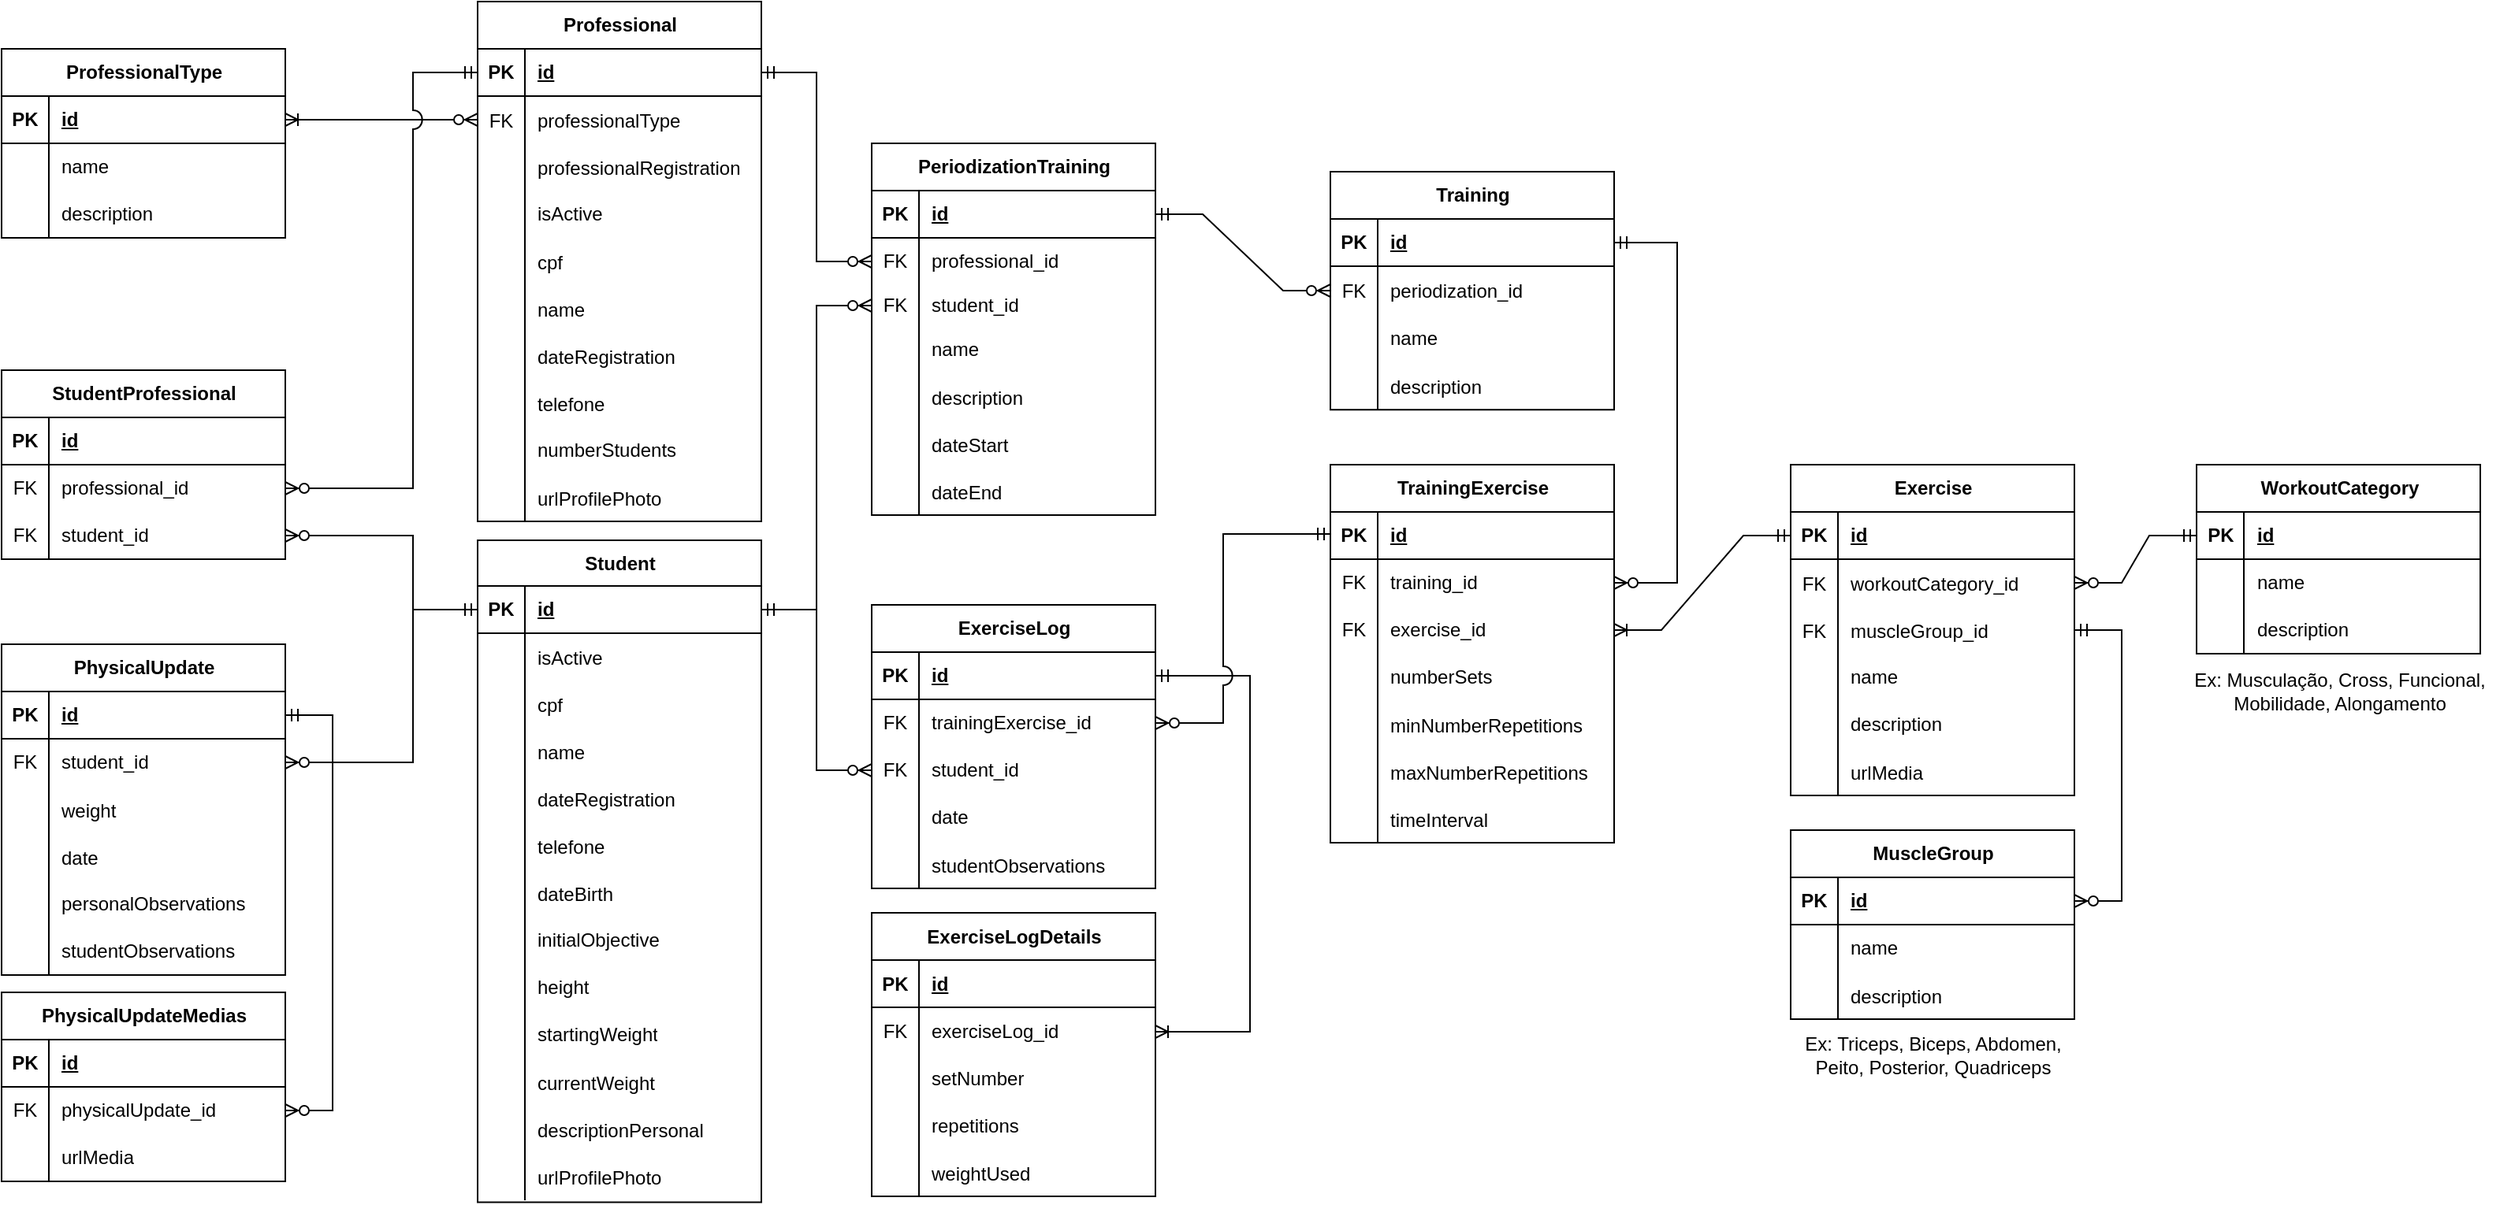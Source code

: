 <mxfile version="21.6.8" type="device">
  <diagram name="DER-v2" id="f1tFvH6Jp5p_MrU-zYKs">
    <mxGraphModel dx="3367" dy="1571" grid="0" gridSize="10" guides="1" tooltips="1" connect="1" arrows="1" fold="1" page="0" pageScale="1" pageWidth="827" pageHeight="1169" math="0" shadow="0">
      <root>
        <mxCell id="0" />
        <mxCell id="1" parent="0" />
        <mxCell id="-DiTsQiw4P0R8yzvZFF2-1" value="Professional" style="shape=table;startSize=30;container=1;collapsible=1;childLayout=tableLayout;fixedRows=1;rowLines=0;fontStyle=1;align=center;resizeLast=1;html=1;" parent="1" vertex="1">
          <mxGeometry x="-1081" y="-464" width="180" height="330" as="geometry" />
        </mxCell>
        <mxCell id="-DiTsQiw4P0R8yzvZFF2-2" value="" style="shape=tableRow;horizontal=0;startSize=0;swimlaneHead=0;swimlaneBody=0;fillColor=none;collapsible=0;dropTarget=0;points=[[0,0.5],[1,0.5]];portConstraint=eastwest;top=0;left=0;right=0;bottom=1;" parent="-DiTsQiw4P0R8yzvZFF2-1" vertex="1">
          <mxGeometry y="30" width="180" height="30" as="geometry" />
        </mxCell>
        <mxCell id="-DiTsQiw4P0R8yzvZFF2-3" value="PK" style="shape=partialRectangle;connectable=0;fillColor=none;top=0;left=0;bottom=0;right=0;fontStyle=1;overflow=hidden;whiteSpace=wrap;html=1;" parent="-DiTsQiw4P0R8yzvZFF2-2" vertex="1">
          <mxGeometry width="30" height="30" as="geometry">
            <mxRectangle width="30" height="30" as="alternateBounds" />
          </mxGeometry>
        </mxCell>
        <mxCell id="-DiTsQiw4P0R8yzvZFF2-4" value="id" style="shape=partialRectangle;connectable=0;fillColor=none;top=0;left=0;bottom=0;right=0;align=left;spacingLeft=6;fontStyle=5;overflow=hidden;whiteSpace=wrap;html=1;" parent="-DiTsQiw4P0R8yzvZFF2-2" vertex="1">
          <mxGeometry x="30" width="150" height="30" as="geometry">
            <mxRectangle width="150" height="30" as="alternateBounds" />
          </mxGeometry>
        </mxCell>
        <mxCell id="-DiTsQiw4P0R8yzvZFF2-276" value="" style="shape=tableRow;horizontal=0;startSize=0;swimlaneHead=0;swimlaneBody=0;fillColor=none;collapsible=0;dropTarget=0;points=[[0,0.5],[1,0.5]];portConstraint=eastwest;top=0;left=0;right=0;bottom=0;" parent="-DiTsQiw4P0R8yzvZFF2-1" vertex="1">
          <mxGeometry y="60" width="180" height="30" as="geometry" />
        </mxCell>
        <mxCell id="-DiTsQiw4P0R8yzvZFF2-277" value="FK" style="shape=partialRectangle;connectable=0;fillColor=none;top=0;left=0;bottom=0;right=0;editable=1;overflow=hidden;" parent="-DiTsQiw4P0R8yzvZFF2-276" vertex="1">
          <mxGeometry width="30" height="30" as="geometry">
            <mxRectangle width="30" height="30" as="alternateBounds" />
          </mxGeometry>
        </mxCell>
        <mxCell id="-DiTsQiw4P0R8yzvZFF2-278" value="professionalType" style="shape=partialRectangle;connectable=0;fillColor=none;top=0;left=0;bottom=0;right=0;align=left;spacingLeft=6;overflow=hidden;" parent="-DiTsQiw4P0R8yzvZFF2-276" vertex="1">
          <mxGeometry x="30" width="150" height="30" as="geometry">
            <mxRectangle width="150" height="30" as="alternateBounds" />
          </mxGeometry>
        </mxCell>
        <mxCell id="-DiTsQiw4P0R8yzvZFF2-296" value="" style="shape=tableRow;horizontal=0;startSize=0;swimlaneHead=0;swimlaneBody=0;fillColor=none;collapsible=0;dropTarget=0;points=[[0,0.5],[1,0.5]];portConstraint=eastwest;top=0;left=0;right=0;bottom=0;" parent="-DiTsQiw4P0R8yzvZFF2-1" vertex="1">
          <mxGeometry y="90" width="180" height="30" as="geometry" />
        </mxCell>
        <mxCell id="-DiTsQiw4P0R8yzvZFF2-297" value="" style="shape=partialRectangle;connectable=0;fillColor=none;top=0;left=0;bottom=0;right=0;editable=1;overflow=hidden;" parent="-DiTsQiw4P0R8yzvZFF2-296" vertex="1">
          <mxGeometry width="30" height="30" as="geometry">
            <mxRectangle width="30" height="30" as="alternateBounds" />
          </mxGeometry>
        </mxCell>
        <mxCell id="-DiTsQiw4P0R8yzvZFF2-298" value="professionalRegistration" style="shape=partialRectangle;connectable=0;fillColor=none;top=0;left=0;bottom=0;right=0;align=left;spacingLeft=6;overflow=hidden;" parent="-DiTsQiw4P0R8yzvZFF2-296" vertex="1">
          <mxGeometry x="30" width="150" height="30" as="geometry">
            <mxRectangle width="150" height="30" as="alternateBounds" />
          </mxGeometry>
        </mxCell>
        <mxCell id="-DiTsQiw4P0R8yzvZFF2-5" value="" style="shape=tableRow;horizontal=0;startSize=0;swimlaneHead=0;swimlaneBody=0;fillColor=none;collapsible=0;dropTarget=0;points=[[0,0.5],[1,0.5]];portConstraint=eastwest;top=0;left=0;right=0;bottom=0;" parent="-DiTsQiw4P0R8yzvZFF2-1" vertex="1">
          <mxGeometry y="120" width="180" height="30" as="geometry" />
        </mxCell>
        <mxCell id="-DiTsQiw4P0R8yzvZFF2-6" value="" style="shape=partialRectangle;connectable=0;fillColor=none;top=0;left=0;bottom=0;right=0;editable=1;overflow=hidden;whiteSpace=wrap;html=1;" parent="-DiTsQiw4P0R8yzvZFF2-5" vertex="1">
          <mxGeometry width="30" height="30" as="geometry">
            <mxRectangle width="30" height="30" as="alternateBounds" />
          </mxGeometry>
        </mxCell>
        <mxCell id="-DiTsQiw4P0R8yzvZFF2-7" value="isActive" style="shape=partialRectangle;connectable=0;fillColor=none;top=0;left=0;bottom=0;right=0;align=left;spacingLeft=6;overflow=hidden;whiteSpace=wrap;html=1;" parent="-DiTsQiw4P0R8yzvZFF2-5" vertex="1">
          <mxGeometry x="30" width="150" height="30" as="geometry">
            <mxRectangle width="150" height="30" as="alternateBounds" />
          </mxGeometry>
        </mxCell>
        <mxCell id="-DiTsQiw4P0R8yzvZFF2-8" value="" style="shape=tableRow;horizontal=0;startSize=0;swimlaneHead=0;swimlaneBody=0;fillColor=none;collapsible=0;dropTarget=0;points=[[0,0.5],[1,0.5]];portConstraint=eastwest;top=0;left=0;right=0;bottom=0;" parent="-DiTsQiw4P0R8yzvZFF2-1" vertex="1">
          <mxGeometry y="150" width="180" height="30" as="geometry" />
        </mxCell>
        <mxCell id="-DiTsQiw4P0R8yzvZFF2-9" value="" style="shape=partialRectangle;connectable=0;fillColor=none;top=0;left=0;bottom=0;right=0;editable=1;overflow=hidden;" parent="-DiTsQiw4P0R8yzvZFF2-8" vertex="1">
          <mxGeometry width="30" height="30" as="geometry">
            <mxRectangle width="30" height="30" as="alternateBounds" />
          </mxGeometry>
        </mxCell>
        <mxCell id="-DiTsQiw4P0R8yzvZFF2-10" value="cpf" style="shape=partialRectangle;connectable=0;fillColor=none;top=0;left=0;bottom=0;right=0;align=left;spacingLeft=6;overflow=hidden;" parent="-DiTsQiw4P0R8yzvZFF2-8" vertex="1">
          <mxGeometry x="30" width="150" height="30" as="geometry">
            <mxRectangle width="150" height="30" as="alternateBounds" />
          </mxGeometry>
        </mxCell>
        <mxCell id="-DiTsQiw4P0R8yzvZFF2-11" value="" style="shape=tableRow;horizontal=0;startSize=0;swimlaneHead=0;swimlaneBody=0;fillColor=none;collapsible=0;dropTarget=0;points=[[0,0.5],[1,0.5]];portConstraint=eastwest;top=0;left=0;right=0;bottom=0;" parent="-DiTsQiw4P0R8yzvZFF2-1" vertex="1">
          <mxGeometry y="180" width="180" height="30" as="geometry" />
        </mxCell>
        <mxCell id="-DiTsQiw4P0R8yzvZFF2-12" value="" style="shape=partialRectangle;connectable=0;fillColor=none;top=0;left=0;bottom=0;right=0;editable=1;overflow=hidden;" parent="-DiTsQiw4P0R8yzvZFF2-11" vertex="1">
          <mxGeometry width="30" height="30" as="geometry">
            <mxRectangle width="30" height="30" as="alternateBounds" />
          </mxGeometry>
        </mxCell>
        <mxCell id="-DiTsQiw4P0R8yzvZFF2-13" value="name" style="shape=partialRectangle;connectable=0;fillColor=none;top=0;left=0;bottom=0;right=0;align=left;spacingLeft=6;overflow=hidden;" parent="-DiTsQiw4P0R8yzvZFF2-11" vertex="1">
          <mxGeometry x="30" width="150" height="30" as="geometry">
            <mxRectangle width="150" height="30" as="alternateBounds" />
          </mxGeometry>
        </mxCell>
        <mxCell id="-DiTsQiw4P0R8yzvZFF2-14" value="" style="shape=tableRow;horizontal=0;startSize=0;swimlaneHead=0;swimlaneBody=0;fillColor=none;collapsible=0;dropTarget=0;points=[[0,0.5],[1,0.5]];portConstraint=eastwest;top=0;left=0;right=0;bottom=0;" parent="-DiTsQiw4P0R8yzvZFF2-1" vertex="1">
          <mxGeometry y="210" width="180" height="30" as="geometry" />
        </mxCell>
        <mxCell id="-DiTsQiw4P0R8yzvZFF2-15" value="" style="shape=partialRectangle;connectable=0;fillColor=none;top=0;left=0;bottom=0;right=0;editable=1;overflow=hidden;" parent="-DiTsQiw4P0R8yzvZFF2-14" vertex="1">
          <mxGeometry width="30" height="30" as="geometry">
            <mxRectangle width="30" height="30" as="alternateBounds" />
          </mxGeometry>
        </mxCell>
        <mxCell id="-DiTsQiw4P0R8yzvZFF2-16" value="dateRegistration" style="shape=partialRectangle;connectable=0;fillColor=none;top=0;left=0;bottom=0;right=0;align=left;spacingLeft=6;overflow=hidden;" parent="-DiTsQiw4P0R8yzvZFF2-14" vertex="1">
          <mxGeometry x="30" width="150" height="30" as="geometry">
            <mxRectangle width="150" height="30" as="alternateBounds" />
          </mxGeometry>
        </mxCell>
        <mxCell id="-DiTsQiw4P0R8yzvZFF2-17" value="" style="shape=tableRow;horizontal=0;startSize=0;swimlaneHead=0;swimlaneBody=0;fillColor=none;collapsible=0;dropTarget=0;points=[[0,0.5],[1,0.5]];portConstraint=eastwest;top=0;left=0;right=0;bottom=0;" parent="-DiTsQiw4P0R8yzvZFF2-1" vertex="1">
          <mxGeometry y="240" width="180" height="30" as="geometry" />
        </mxCell>
        <mxCell id="-DiTsQiw4P0R8yzvZFF2-18" value="" style="shape=partialRectangle;connectable=0;fillColor=none;top=0;left=0;bottom=0;right=0;editable=1;overflow=hidden;" parent="-DiTsQiw4P0R8yzvZFF2-17" vertex="1">
          <mxGeometry width="30" height="30" as="geometry">
            <mxRectangle width="30" height="30" as="alternateBounds" />
          </mxGeometry>
        </mxCell>
        <mxCell id="-DiTsQiw4P0R8yzvZFF2-19" value="telefone" style="shape=partialRectangle;connectable=0;fillColor=none;top=0;left=0;bottom=0;right=0;align=left;spacingLeft=6;overflow=hidden;" parent="-DiTsQiw4P0R8yzvZFF2-17" vertex="1">
          <mxGeometry x="30" width="150" height="30" as="geometry">
            <mxRectangle width="150" height="30" as="alternateBounds" />
          </mxGeometry>
        </mxCell>
        <mxCell id="-DiTsQiw4P0R8yzvZFF2-20" value="" style="shape=tableRow;horizontal=0;startSize=0;swimlaneHead=0;swimlaneBody=0;fillColor=none;collapsible=0;dropTarget=0;points=[[0,0.5],[1,0.5]];portConstraint=eastwest;top=0;left=0;right=0;bottom=0;" parent="-DiTsQiw4P0R8yzvZFF2-1" vertex="1">
          <mxGeometry y="270" width="180" height="30" as="geometry" />
        </mxCell>
        <mxCell id="-DiTsQiw4P0R8yzvZFF2-21" value="" style="shape=partialRectangle;connectable=0;fillColor=none;top=0;left=0;bottom=0;right=0;editable=1;overflow=hidden;whiteSpace=wrap;html=1;" parent="-DiTsQiw4P0R8yzvZFF2-20" vertex="1">
          <mxGeometry width="30" height="30" as="geometry">
            <mxRectangle width="30" height="30" as="alternateBounds" />
          </mxGeometry>
        </mxCell>
        <mxCell id="-DiTsQiw4P0R8yzvZFF2-22" value="numberStudents" style="shape=partialRectangle;connectable=0;fillColor=none;top=0;left=0;bottom=0;right=0;align=left;spacingLeft=6;overflow=hidden;whiteSpace=wrap;html=1;" parent="-DiTsQiw4P0R8yzvZFF2-20" vertex="1">
          <mxGeometry x="30" width="150" height="30" as="geometry">
            <mxRectangle width="150" height="30" as="alternateBounds" />
          </mxGeometry>
        </mxCell>
        <mxCell id="-DiTsQiw4P0R8yzvZFF2-23" value="" style="shape=tableRow;horizontal=0;startSize=0;swimlaneHead=0;swimlaneBody=0;fillColor=none;collapsible=0;dropTarget=0;points=[[0,0.5],[1,0.5]];portConstraint=eastwest;top=0;left=0;right=0;bottom=0;" parent="-DiTsQiw4P0R8yzvZFF2-1" vertex="1">
          <mxGeometry y="300" width="180" height="30" as="geometry" />
        </mxCell>
        <mxCell id="-DiTsQiw4P0R8yzvZFF2-24" value="" style="shape=partialRectangle;connectable=0;fillColor=none;top=0;left=0;bottom=0;right=0;editable=1;overflow=hidden;" parent="-DiTsQiw4P0R8yzvZFF2-23" vertex="1">
          <mxGeometry width="30" height="30" as="geometry">
            <mxRectangle width="30" height="30" as="alternateBounds" />
          </mxGeometry>
        </mxCell>
        <mxCell id="-DiTsQiw4P0R8yzvZFF2-25" value="urlProfilePhoto" style="shape=partialRectangle;connectable=0;fillColor=none;top=0;left=0;bottom=0;right=0;align=left;spacingLeft=6;overflow=hidden;" parent="-DiTsQiw4P0R8yzvZFF2-23" vertex="1">
          <mxGeometry x="30" width="150" height="30" as="geometry">
            <mxRectangle width="150" height="30" as="alternateBounds" />
          </mxGeometry>
        </mxCell>
        <mxCell id="-DiTsQiw4P0R8yzvZFF2-26" value="Student" style="shape=table;startSize=29;container=1;collapsible=1;childLayout=tableLayout;fixedRows=1;rowLines=0;fontStyle=1;align=center;resizeLast=1;html=1;" parent="1" vertex="1">
          <mxGeometry x="-1081" y="-122" width="180" height="420.3" as="geometry" />
        </mxCell>
        <mxCell id="-DiTsQiw4P0R8yzvZFF2-27" value="" style="shape=tableRow;horizontal=0;startSize=0;swimlaneHead=0;swimlaneBody=0;fillColor=none;collapsible=0;dropTarget=0;points=[[0,0.5],[1,0.5]];portConstraint=eastwest;top=0;left=0;right=0;bottom=1;" parent="-DiTsQiw4P0R8yzvZFF2-26" vertex="1">
          <mxGeometry y="29" width="180" height="30" as="geometry" />
        </mxCell>
        <mxCell id="-DiTsQiw4P0R8yzvZFF2-28" value="PK" style="shape=partialRectangle;connectable=0;fillColor=none;top=0;left=0;bottom=0;right=0;fontStyle=1;overflow=hidden;whiteSpace=wrap;html=1;" parent="-DiTsQiw4P0R8yzvZFF2-27" vertex="1">
          <mxGeometry width="30" height="30" as="geometry">
            <mxRectangle width="30" height="30" as="alternateBounds" />
          </mxGeometry>
        </mxCell>
        <mxCell id="-DiTsQiw4P0R8yzvZFF2-29" value="id" style="shape=partialRectangle;connectable=0;fillColor=none;top=0;left=0;bottom=0;right=0;align=left;spacingLeft=6;fontStyle=5;overflow=hidden;whiteSpace=wrap;html=1;" parent="-DiTsQiw4P0R8yzvZFF2-27" vertex="1">
          <mxGeometry x="30" width="150" height="30" as="geometry">
            <mxRectangle width="150" height="30" as="alternateBounds" />
          </mxGeometry>
        </mxCell>
        <mxCell id="-DiTsQiw4P0R8yzvZFF2-33" value="" style="shape=tableRow;horizontal=0;startSize=0;swimlaneHead=0;swimlaneBody=0;fillColor=none;collapsible=0;dropTarget=0;points=[[0,0.5],[1,0.5]];portConstraint=eastwest;top=0;left=0;right=0;bottom=0;" parent="-DiTsQiw4P0R8yzvZFF2-26" vertex="1">
          <mxGeometry y="59" width="180" height="30" as="geometry" />
        </mxCell>
        <mxCell id="-DiTsQiw4P0R8yzvZFF2-34" value="" style="shape=partialRectangle;connectable=0;fillColor=none;top=0;left=0;bottom=0;right=0;editable=1;overflow=hidden;" parent="-DiTsQiw4P0R8yzvZFF2-33" vertex="1">
          <mxGeometry width="30" height="30" as="geometry">
            <mxRectangle width="30" height="30" as="alternateBounds" />
          </mxGeometry>
        </mxCell>
        <mxCell id="-DiTsQiw4P0R8yzvZFF2-35" value="isActive" style="shape=partialRectangle;connectable=0;fillColor=none;top=0;left=0;bottom=0;right=0;align=left;spacingLeft=6;overflow=hidden;" parent="-DiTsQiw4P0R8yzvZFF2-33" vertex="1">
          <mxGeometry x="30" width="150" height="30" as="geometry">
            <mxRectangle width="150" height="30" as="alternateBounds" />
          </mxGeometry>
        </mxCell>
        <mxCell id="-DiTsQiw4P0R8yzvZFF2-36" value="" style="shape=tableRow;horizontal=0;startSize=0;swimlaneHead=0;swimlaneBody=0;fillColor=none;collapsible=0;dropTarget=0;points=[[0,0.5],[1,0.5]];portConstraint=eastwest;top=0;left=0;right=0;bottom=0;" parent="-DiTsQiw4P0R8yzvZFF2-26" vertex="1">
          <mxGeometry y="89" width="180" height="30" as="geometry" />
        </mxCell>
        <mxCell id="-DiTsQiw4P0R8yzvZFF2-37" value="" style="shape=partialRectangle;connectable=0;fillColor=none;top=0;left=0;bottom=0;right=0;editable=1;overflow=hidden;" parent="-DiTsQiw4P0R8yzvZFF2-36" vertex="1">
          <mxGeometry width="30" height="30" as="geometry">
            <mxRectangle width="30" height="30" as="alternateBounds" />
          </mxGeometry>
        </mxCell>
        <mxCell id="-DiTsQiw4P0R8yzvZFF2-38" value="cpf" style="shape=partialRectangle;connectable=0;fillColor=none;top=0;left=0;bottom=0;right=0;align=left;spacingLeft=6;overflow=hidden;" parent="-DiTsQiw4P0R8yzvZFF2-36" vertex="1">
          <mxGeometry x="30" width="150" height="30" as="geometry">
            <mxRectangle width="150" height="30" as="alternateBounds" />
          </mxGeometry>
        </mxCell>
        <mxCell id="-DiTsQiw4P0R8yzvZFF2-39" value="" style="shape=tableRow;horizontal=0;startSize=0;swimlaneHead=0;swimlaneBody=0;fillColor=none;collapsible=0;dropTarget=0;points=[[0,0.5],[1,0.5]];portConstraint=eastwest;top=0;left=0;right=0;bottom=0;" parent="-DiTsQiw4P0R8yzvZFF2-26" vertex="1">
          <mxGeometry y="119" width="180" height="30" as="geometry" />
        </mxCell>
        <mxCell id="-DiTsQiw4P0R8yzvZFF2-40" value="" style="shape=partialRectangle;connectable=0;fillColor=none;top=0;left=0;bottom=0;right=0;editable=1;overflow=hidden;" parent="-DiTsQiw4P0R8yzvZFF2-39" vertex="1">
          <mxGeometry width="30" height="30" as="geometry">
            <mxRectangle width="30" height="30" as="alternateBounds" />
          </mxGeometry>
        </mxCell>
        <mxCell id="-DiTsQiw4P0R8yzvZFF2-41" value="name" style="shape=partialRectangle;connectable=0;fillColor=none;top=0;left=0;bottom=0;right=0;align=left;spacingLeft=6;overflow=hidden;" parent="-DiTsQiw4P0R8yzvZFF2-39" vertex="1">
          <mxGeometry x="30" width="150" height="30" as="geometry">
            <mxRectangle width="150" height="30" as="alternateBounds" />
          </mxGeometry>
        </mxCell>
        <mxCell id="-DiTsQiw4P0R8yzvZFF2-42" value="" style="shape=tableRow;horizontal=0;startSize=0;swimlaneHead=0;swimlaneBody=0;fillColor=none;collapsible=0;dropTarget=0;points=[[0,0.5],[1,0.5]];portConstraint=eastwest;top=0;left=0;right=0;bottom=0;" parent="-DiTsQiw4P0R8yzvZFF2-26" vertex="1">
          <mxGeometry y="149" width="180" height="30" as="geometry" />
        </mxCell>
        <mxCell id="-DiTsQiw4P0R8yzvZFF2-43" value="" style="shape=partialRectangle;connectable=0;fillColor=none;top=0;left=0;bottom=0;right=0;editable=1;overflow=hidden;" parent="-DiTsQiw4P0R8yzvZFF2-42" vertex="1">
          <mxGeometry width="30" height="30" as="geometry">
            <mxRectangle width="30" height="30" as="alternateBounds" />
          </mxGeometry>
        </mxCell>
        <mxCell id="-DiTsQiw4P0R8yzvZFF2-44" value="dateRegistration" style="shape=partialRectangle;connectable=0;fillColor=none;top=0;left=0;bottom=0;right=0;align=left;spacingLeft=6;overflow=hidden;" parent="-DiTsQiw4P0R8yzvZFF2-42" vertex="1">
          <mxGeometry x="30" width="150" height="30" as="geometry">
            <mxRectangle width="150" height="30" as="alternateBounds" />
          </mxGeometry>
        </mxCell>
        <mxCell id="-DiTsQiw4P0R8yzvZFF2-45" value="" style="shape=tableRow;horizontal=0;startSize=0;swimlaneHead=0;swimlaneBody=0;fillColor=none;collapsible=0;dropTarget=0;points=[[0,0.5],[1,0.5]];portConstraint=eastwest;top=0;left=0;right=0;bottom=0;" parent="-DiTsQiw4P0R8yzvZFF2-26" vertex="1">
          <mxGeometry y="179" width="180" height="30" as="geometry" />
        </mxCell>
        <mxCell id="-DiTsQiw4P0R8yzvZFF2-46" value="" style="shape=partialRectangle;connectable=0;fillColor=none;top=0;left=0;bottom=0;right=0;editable=1;overflow=hidden;" parent="-DiTsQiw4P0R8yzvZFF2-45" vertex="1">
          <mxGeometry width="30" height="30" as="geometry">
            <mxRectangle width="30" height="30" as="alternateBounds" />
          </mxGeometry>
        </mxCell>
        <mxCell id="-DiTsQiw4P0R8yzvZFF2-47" value="telefone" style="shape=partialRectangle;connectable=0;fillColor=none;top=0;left=0;bottom=0;right=0;align=left;spacingLeft=6;overflow=hidden;" parent="-DiTsQiw4P0R8yzvZFF2-45" vertex="1">
          <mxGeometry x="30" width="150" height="30" as="geometry">
            <mxRectangle width="150" height="30" as="alternateBounds" />
          </mxGeometry>
        </mxCell>
        <mxCell id="-DiTsQiw4P0R8yzvZFF2-48" value="" style="shape=tableRow;horizontal=0;startSize=0;swimlaneHead=0;swimlaneBody=0;fillColor=none;collapsible=0;dropTarget=0;points=[[0,0.5],[1,0.5]];portConstraint=eastwest;top=0;left=0;right=0;bottom=0;" parent="-DiTsQiw4P0R8yzvZFF2-26" vertex="1">
          <mxGeometry y="209" width="180" height="30" as="geometry" />
        </mxCell>
        <mxCell id="-DiTsQiw4P0R8yzvZFF2-49" value="" style="shape=partialRectangle;connectable=0;fillColor=none;top=0;left=0;bottom=0;right=0;editable=1;overflow=hidden;" parent="-DiTsQiw4P0R8yzvZFF2-48" vertex="1">
          <mxGeometry width="30" height="30" as="geometry">
            <mxRectangle width="30" height="30" as="alternateBounds" />
          </mxGeometry>
        </mxCell>
        <mxCell id="-DiTsQiw4P0R8yzvZFF2-50" value="dateBirth" style="shape=partialRectangle;connectable=0;fillColor=none;top=0;left=0;bottom=0;right=0;align=left;spacingLeft=6;overflow=hidden;" parent="-DiTsQiw4P0R8yzvZFF2-48" vertex="1">
          <mxGeometry x="30" width="150" height="30" as="geometry">
            <mxRectangle width="150" height="30" as="alternateBounds" />
          </mxGeometry>
        </mxCell>
        <mxCell id="-DiTsQiw4P0R8yzvZFF2-51" value="" style="shape=tableRow;horizontal=0;startSize=0;swimlaneHead=0;swimlaneBody=0;fillColor=none;collapsible=0;dropTarget=0;points=[[0,0.5],[1,0.5]];portConstraint=eastwest;top=0;left=0;right=0;bottom=0;" parent="-DiTsQiw4P0R8yzvZFF2-26" vertex="1">
          <mxGeometry y="239" width="180" height="30" as="geometry" />
        </mxCell>
        <mxCell id="-DiTsQiw4P0R8yzvZFF2-52" value="" style="shape=partialRectangle;connectable=0;fillColor=none;top=0;left=0;bottom=0;right=0;editable=1;overflow=hidden;whiteSpace=wrap;html=1;" parent="-DiTsQiw4P0R8yzvZFF2-51" vertex="1">
          <mxGeometry width="30" height="30" as="geometry">
            <mxRectangle width="30" height="30" as="alternateBounds" />
          </mxGeometry>
        </mxCell>
        <mxCell id="-DiTsQiw4P0R8yzvZFF2-53" value="initialObjective" style="shape=partialRectangle;connectable=0;fillColor=none;top=0;left=0;bottom=0;right=0;align=left;spacingLeft=6;overflow=hidden;whiteSpace=wrap;html=1;" parent="-DiTsQiw4P0R8yzvZFF2-51" vertex="1">
          <mxGeometry x="30" width="150" height="30" as="geometry">
            <mxRectangle width="150" height="30" as="alternateBounds" />
          </mxGeometry>
        </mxCell>
        <mxCell id="-DiTsQiw4P0R8yzvZFF2-54" value="" style="shape=tableRow;horizontal=0;startSize=0;swimlaneHead=0;swimlaneBody=0;fillColor=none;collapsible=0;dropTarget=0;points=[[0,0.5],[1,0.5]];portConstraint=eastwest;top=0;left=0;right=0;bottom=0;" parent="-DiTsQiw4P0R8yzvZFF2-26" vertex="1">
          <mxGeometry y="269" width="180" height="30" as="geometry" />
        </mxCell>
        <mxCell id="-DiTsQiw4P0R8yzvZFF2-55" value="" style="shape=partialRectangle;connectable=0;fillColor=none;top=0;left=0;bottom=0;right=0;editable=1;overflow=hidden;whiteSpace=wrap;html=1;" parent="-DiTsQiw4P0R8yzvZFF2-54" vertex="1">
          <mxGeometry width="30" height="30" as="geometry">
            <mxRectangle width="30" height="30" as="alternateBounds" />
          </mxGeometry>
        </mxCell>
        <mxCell id="-DiTsQiw4P0R8yzvZFF2-56" value="height" style="shape=partialRectangle;connectable=0;fillColor=none;top=0;left=0;bottom=0;right=0;align=left;spacingLeft=6;overflow=hidden;whiteSpace=wrap;html=1;" parent="-DiTsQiw4P0R8yzvZFF2-54" vertex="1">
          <mxGeometry x="30" width="150" height="30" as="geometry">
            <mxRectangle width="150" height="30" as="alternateBounds" />
          </mxGeometry>
        </mxCell>
        <mxCell id="-DiTsQiw4P0R8yzvZFF2-57" value="" style="shape=tableRow;horizontal=0;startSize=0;swimlaneHead=0;swimlaneBody=0;fillColor=none;collapsible=0;dropTarget=0;points=[[0,0.5],[1,0.5]];portConstraint=eastwest;top=0;left=0;right=0;bottom=0;" parent="-DiTsQiw4P0R8yzvZFF2-26" vertex="1">
          <mxGeometry y="299" width="180" height="30" as="geometry" />
        </mxCell>
        <mxCell id="-DiTsQiw4P0R8yzvZFF2-58" value="" style="shape=partialRectangle;connectable=0;fillColor=none;top=0;left=0;bottom=0;right=0;editable=1;overflow=hidden;whiteSpace=wrap;html=1;" parent="-DiTsQiw4P0R8yzvZFF2-57" vertex="1">
          <mxGeometry width="30" height="30" as="geometry">
            <mxRectangle width="30" height="30" as="alternateBounds" />
          </mxGeometry>
        </mxCell>
        <mxCell id="-DiTsQiw4P0R8yzvZFF2-59" value="startingWeight" style="shape=partialRectangle;connectable=0;fillColor=none;top=0;left=0;bottom=0;right=0;align=left;spacingLeft=6;overflow=hidden;whiteSpace=wrap;html=1;" parent="-DiTsQiw4P0R8yzvZFF2-57" vertex="1">
          <mxGeometry x="30" width="150" height="30" as="geometry">
            <mxRectangle width="150" height="30" as="alternateBounds" />
          </mxGeometry>
        </mxCell>
        <mxCell id="-DiTsQiw4P0R8yzvZFF2-60" value="" style="shape=tableRow;horizontal=0;startSize=0;swimlaneHead=0;swimlaneBody=0;fillColor=none;collapsible=0;dropTarget=0;points=[[0,0.5],[1,0.5]];portConstraint=eastwest;top=0;left=0;right=0;bottom=0;" parent="-DiTsQiw4P0R8yzvZFF2-26" vertex="1">
          <mxGeometry y="329" width="180" height="30" as="geometry" />
        </mxCell>
        <mxCell id="-DiTsQiw4P0R8yzvZFF2-61" value="" style="shape=partialRectangle;connectable=0;fillColor=none;top=0;left=0;bottom=0;right=0;editable=1;overflow=hidden;" parent="-DiTsQiw4P0R8yzvZFF2-60" vertex="1">
          <mxGeometry width="30" height="30" as="geometry">
            <mxRectangle width="30" height="30" as="alternateBounds" />
          </mxGeometry>
        </mxCell>
        <mxCell id="-DiTsQiw4P0R8yzvZFF2-62" value="currentWeight" style="shape=partialRectangle;connectable=0;fillColor=none;top=0;left=0;bottom=0;right=0;align=left;spacingLeft=6;overflow=hidden;" parent="-DiTsQiw4P0R8yzvZFF2-60" vertex="1">
          <mxGeometry x="30" width="150" height="30" as="geometry">
            <mxRectangle width="150" height="30" as="alternateBounds" />
          </mxGeometry>
        </mxCell>
        <mxCell id="-DiTsQiw4P0R8yzvZFF2-63" value="" style="shape=tableRow;horizontal=0;startSize=0;swimlaneHead=0;swimlaneBody=0;fillColor=none;collapsible=0;dropTarget=0;points=[[0,0.5],[1,0.5]];portConstraint=eastwest;top=0;left=0;right=0;bottom=0;" parent="-DiTsQiw4P0R8yzvZFF2-26" vertex="1">
          <mxGeometry y="359" width="180" height="30" as="geometry" />
        </mxCell>
        <mxCell id="-DiTsQiw4P0R8yzvZFF2-64" value="" style="shape=partialRectangle;connectable=0;fillColor=none;top=0;left=0;bottom=0;right=0;editable=1;overflow=hidden;" parent="-DiTsQiw4P0R8yzvZFF2-63" vertex="1">
          <mxGeometry width="30" height="30" as="geometry">
            <mxRectangle width="30" height="30" as="alternateBounds" />
          </mxGeometry>
        </mxCell>
        <mxCell id="-DiTsQiw4P0R8yzvZFF2-65" value="descriptionPersonal" style="shape=partialRectangle;connectable=0;fillColor=none;top=0;left=0;bottom=0;right=0;align=left;spacingLeft=6;overflow=hidden;" parent="-DiTsQiw4P0R8yzvZFF2-63" vertex="1">
          <mxGeometry x="30" width="150" height="30" as="geometry">
            <mxRectangle width="150" height="30" as="alternateBounds" />
          </mxGeometry>
        </mxCell>
        <mxCell id="-DiTsQiw4P0R8yzvZFF2-66" value="" style="shape=tableRow;horizontal=0;startSize=0;swimlaneHead=0;swimlaneBody=0;fillColor=none;collapsible=0;dropTarget=0;points=[[0,0.5],[1,0.5]];portConstraint=eastwest;top=0;left=0;right=0;bottom=0;" parent="-DiTsQiw4P0R8yzvZFF2-26" vertex="1">
          <mxGeometry y="389" width="180" height="30" as="geometry" />
        </mxCell>
        <mxCell id="-DiTsQiw4P0R8yzvZFF2-67" value="" style="shape=partialRectangle;connectable=0;fillColor=none;top=0;left=0;bottom=0;right=0;editable=1;overflow=hidden;" parent="-DiTsQiw4P0R8yzvZFF2-66" vertex="1">
          <mxGeometry width="30" height="30" as="geometry">
            <mxRectangle width="30" height="30" as="alternateBounds" />
          </mxGeometry>
        </mxCell>
        <mxCell id="-DiTsQiw4P0R8yzvZFF2-68" value="urlProfilePhoto" style="shape=partialRectangle;connectable=0;fillColor=none;top=0;left=0;bottom=0;right=0;align=left;spacingLeft=6;overflow=hidden;" parent="-DiTsQiw4P0R8yzvZFF2-66" vertex="1">
          <mxGeometry x="30" width="150" height="30" as="geometry">
            <mxRectangle width="150" height="30" as="alternateBounds" />
          </mxGeometry>
        </mxCell>
        <mxCell id="-DiTsQiw4P0R8yzvZFF2-69" value="Periodization&lt;b style=&quot;border-color: var(--border-color);&quot;&gt;Training&lt;/b&gt;" style="shape=table;startSize=30;container=1;collapsible=1;childLayout=tableLayout;fixedRows=1;rowLines=0;fontStyle=1;align=center;resizeLast=1;html=1;" parent="1" vertex="1">
          <mxGeometry x="-831" y="-374" width="180" height="236" as="geometry" />
        </mxCell>
        <mxCell id="-DiTsQiw4P0R8yzvZFF2-70" value="" style="shape=tableRow;horizontal=0;startSize=0;swimlaneHead=0;swimlaneBody=0;fillColor=none;collapsible=0;dropTarget=0;points=[[0,0.5],[1,0.5]];portConstraint=eastwest;top=0;left=0;right=0;bottom=1;" parent="-DiTsQiw4P0R8yzvZFF2-69" vertex="1">
          <mxGeometry y="30" width="180" height="30" as="geometry" />
        </mxCell>
        <mxCell id="-DiTsQiw4P0R8yzvZFF2-71" value="PK" style="shape=partialRectangle;connectable=0;fillColor=none;top=0;left=0;bottom=0;right=0;fontStyle=1;overflow=hidden;whiteSpace=wrap;html=1;" parent="-DiTsQiw4P0R8yzvZFF2-70" vertex="1">
          <mxGeometry width="30" height="30" as="geometry">
            <mxRectangle width="30" height="30" as="alternateBounds" />
          </mxGeometry>
        </mxCell>
        <mxCell id="-DiTsQiw4P0R8yzvZFF2-72" value="id" style="shape=partialRectangle;connectable=0;fillColor=none;top=0;left=0;bottom=0;right=0;align=left;spacingLeft=6;fontStyle=5;overflow=hidden;whiteSpace=wrap;html=1;" parent="-DiTsQiw4P0R8yzvZFF2-70" vertex="1">
          <mxGeometry x="30" width="150" height="30" as="geometry">
            <mxRectangle width="150" height="30" as="alternateBounds" />
          </mxGeometry>
        </mxCell>
        <mxCell id="-DiTsQiw4P0R8yzvZFF2-73" value="" style="shape=tableRow;horizontal=0;startSize=0;swimlaneHead=0;swimlaneBody=0;fillColor=none;collapsible=0;dropTarget=0;points=[[0,0.5],[1,0.5]];portConstraint=eastwest;top=0;left=0;right=0;bottom=0;" parent="-DiTsQiw4P0R8yzvZFF2-69" vertex="1">
          <mxGeometry y="60" width="180" height="30" as="geometry" />
        </mxCell>
        <mxCell id="-DiTsQiw4P0R8yzvZFF2-74" value="FK" style="shape=partialRectangle;connectable=0;fillColor=none;top=0;left=0;bottom=0;right=0;editable=1;overflow=hidden;whiteSpace=wrap;html=1;" parent="-DiTsQiw4P0R8yzvZFF2-73" vertex="1">
          <mxGeometry width="30" height="30" as="geometry">
            <mxRectangle width="30" height="30" as="alternateBounds" />
          </mxGeometry>
        </mxCell>
        <mxCell id="-DiTsQiw4P0R8yzvZFF2-75" value="professional_id" style="shape=partialRectangle;connectable=0;fillColor=none;top=0;left=0;bottom=0;right=0;align=left;spacingLeft=6;overflow=hidden;whiteSpace=wrap;html=1;" parent="-DiTsQiw4P0R8yzvZFF2-73" vertex="1">
          <mxGeometry x="30" width="150" height="30" as="geometry">
            <mxRectangle width="150" height="30" as="alternateBounds" />
          </mxGeometry>
        </mxCell>
        <mxCell id="-DiTsQiw4P0R8yzvZFF2-76" value="" style="shape=tableRow;horizontal=0;startSize=0;swimlaneHead=0;swimlaneBody=0;fillColor=none;collapsible=0;dropTarget=0;points=[[0,0.5],[1,0.5]];portConstraint=eastwest;top=0;left=0;right=0;bottom=0;" parent="-DiTsQiw4P0R8yzvZFF2-69" vertex="1">
          <mxGeometry y="90" width="180" height="26" as="geometry" />
        </mxCell>
        <mxCell id="-DiTsQiw4P0R8yzvZFF2-77" value="FK" style="shape=partialRectangle;connectable=0;fillColor=none;top=0;left=0;bottom=0;right=0;editable=1;overflow=hidden;whiteSpace=wrap;html=1;" parent="-DiTsQiw4P0R8yzvZFF2-76" vertex="1">
          <mxGeometry width="30" height="26" as="geometry">
            <mxRectangle width="30" height="26" as="alternateBounds" />
          </mxGeometry>
        </mxCell>
        <mxCell id="-DiTsQiw4P0R8yzvZFF2-78" value="student_id" style="shape=partialRectangle;connectable=0;fillColor=none;top=0;left=0;bottom=0;right=0;align=left;spacingLeft=6;overflow=hidden;whiteSpace=wrap;html=1;" parent="-DiTsQiw4P0R8yzvZFF2-76" vertex="1">
          <mxGeometry x="30" width="150" height="26" as="geometry">
            <mxRectangle width="150" height="26" as="alternateBounds" />
          </mxGeometry>
        </mxCell>
        <mxCell id="-DiTsQiw4P0R8yzvZFF2-79" value="" style="shape=tableRow;horizontal=0;startSize=0;swimlaneHead=0;swimlaneBody=0;fillColor=none;collapsible=0;dropTarget=0;points=[[0,0.5],[1,0.5]];portConstraint=eastwest;top=0;left=0;right=0;bottom=0;" parent="-DiTsQiw4P0R8yzvZFF2-69" vertex="1">
          <mxGeometry y="116" width="180" height="30" as="geometry" />
        </mxCell>
        <mxCell id="-DiTsQiw4P0R8yzvZFF2-80" value="" style="shape=partialRectangle;connectable=0;fillColor=none;top=0;left=0;bottom=0;right=0;editable=1;overflow=hidden;whiteSpace=wrap;html=1;" parent="-DiTsQiw4P0R8yzvZFF2-79" vertex="1">
          <mxGeometry width="30" height="30" as="geometry">
            <mxRectangle width="30" height="30" as="alternateBounds" />
          </mxGeometry>
        </mxCell>
        <mxCell id="-DiTsQiw4P0R8yzvZFF2-81" value="name" style="shape=partialRectangle;connectable=0;fillColor=none;top=0;left=0;bottom=0;right=0;align=left;spacingLeft=6;overflow=hidden;whiteSpace=wrap;html=1;" parent="-DiTsQiw4P0R8yzvZFF2-79" vertex="1">
          <mxGeometry x="30" width="150" height="30" as="geometry">
            <mxRectangle width="150" height="30" as="alternateBounds" />
          </mxGeometry>
        </mxCell>
        <mxCell id="-DiTsQiw4P0R8yzvZFF2-82" value="" style="shape=tableRow;horizontal=0;startSize=0;swimlaneHead=0;swimlaneBody=0;fillColor=none;collapsible=0;dropTarget=0;points=[[0,0.5],[1,0.5]];portConstraint=eastwest;top=0;left=0;right=0;bottom=0;" parent="-DiTsQiw4P0R8yzvZFF2-69" vertex="1">
          <mxGeometry y="146" width="180" height="30" as="geometry" />
        </mxCell>
        <mxCell id="-DiTsQiw4P0R8yzvZFF2-83" value="" style="shape=partialRectangle;connectable=0;fillColor=none;top=0;left=0;bottom=0;right=0;editable=1;overflow=hidden;" parent="-DiTsQiw4P0R8yzvZFF2-82" vertex="1">
          <mxGeometry width="30" height="30" as="geometry">
            <mxRectangle width="30" height="30" as="alternateBounds" />
          </mxGeometry>
        </mxCell>
        <mxCell id="-DiTsQiw4P0R8yzvZFF2-84" value="description" style="shape=partialRectangle;connectable=0;fillColor=none;top=0;left=0;bottom=0;right=0;align=left;spacingLeft=6;overflow=hidden;" parent="-DiTsQiw4P0R8yzvZFF2-82" vertex="1">
          <mxGeometry x="30" width="150" height="30" as="geometry">
            <mxRectangle width="150" height="30" as="alternateBounds" />
          </mxGeometry>
        </mxCell>
        <mxCell id="-DiTsQiw4P0R8yzvZFF2-85" value="" style="shape=tableRow;horizontal=0;startSize=0;swimlaneHead=0;swimlaneBody=0;fillColor=none;collapsible=0;dropTarget=0;points=[[0,0.5],[1,0.5]];portConstraint=eastwest;top=0;left=0;right=0;bottom=0;" parent="-DiTsQiw4P0R8yzvZFF2-69" vertex="1">
          <mxGeometry y="176" width="180" height="30" as="geometry" />
        </mxCell>
        <mxCell id="-DiTsQiw4P0R8yzvZFF2-86" value="" style="shape=partialRectangle;connectable=0;fillColor=none;top=0;left=0;bottom=0;right=0;editable=1;overflow=hidden;" parent="-DiTsQiw4P0R8yzvZFF2-85" vertex="1">
          <mxGeometry width="30" height="30" as="geometry">
            <mxRectangle width="30" height="30" as="alternateBounds" />
          </mxGeometry>
        </mxCell>
        <mxCell id="-DiTsQiw4P0R8yzvZFF2-87" value="dateStart" style="shape=partialRectangle;connectable=0;fillColor=none;top=0;left=0;bottom=0;right=0;align=left;spacingLeft=6;overflow=hidden;" parent="-DiTsQiw4P0R8yzvZFF2-85" vertex="1">
          <mxGeometry x="30" width="150" height="30" as="geometry">
            <mxRectangle width="150" height="30" as="alternateBounds" />
          </mxGeometry>
        </mxCell>
        <mxCell id="-DiTsQiw4P0R8yzvZFF2-88" value="" style="shape=tableRow;horizontal=0;startSize=0;swimlaneHead=0;swimlaneBody=0;fillColor=none;collapsible=0;dropTarget=0;points=[[0,0.5],[1,0.5]];portConstraint=eastwest;top=0;left=0;right=0;bottom=0;" parent="-DiTsQiw4P0R8yzvZFF2-69" vertex="1">
          <mxGeometry y="206" width="180" height="30" as="geometry" />
        </mxCell>
        <mxCell id="-DiTsQiw4P0R8yzvZFF2-89" value="" style="shape=partialRectangle;connectable=0;fillColor=none;top=0;left=0;bottom=0;right=0;editable=1;overflow=hidden;" parent="-DiTsQiw4P0R8yzvZFF2-88" vertex="1">
          <mxGeometry width="30" height="30" as="geometry">
            <mxRectangle width="30" height="30" as="alternateBounds" />
          </mxGeometry>
        </mxCell>
        <mxCell id="-DiTsQiw4P0R8yzvZFF2-90" value="dateEnd" style="shape=partialRectangle;connectable=0;fillColor=none;top=0;left=0;bottom=0;right=0;align=left;spacingLeft=6;overflow=hidden;" parent="-DiTsQiw4P0R8yzvZFF2-88" vertex="1">
          <mxGeometry x="30" width="150" height="30" as="geometry">
            <mxRectangle width="150" height="30" as="alternateBounds" />
          </mxGeometry>
        </mxCell>
        <mxCell id="-DiTsQiw4P0R8yzvZFF2-91" value="" style="edgeStyle=orthogonalEdgeStyle;fontSize=12;html=1;endArrow=ERzeroToMany;startArrow=ERmandOne;rounded=0;" parent="1" source="-DiTsQiw4P0R8yzvZFF2-2" target="-DiTsQiw4P0R8yzvZFF2-73" edge="1">
          <mxGeometry width="100" height="100" relative="1" as="geometry">
            <mxPoint x="-931" y="-330" as="sourcePoint" />
            <mxPoint x="-815" y="-1" as="targetPoint" />
          </mxGeometry>
        </mxCell>
        <mxCell id="-DiTsQiw4P0R8yzvZFF2-92" value="&lt;b style=&quot;border-color: var(--border-color);&quot;&gt;Training&lt;/b&gt;" style="shape=table;startSize=30;container=1;collapsible=1;childLayout=tableLayout;fixedRows=1;rowLines=0;fontStyle=1;align=center;resizeLast=1;html=1;" parent="1" vertex="1">
          <mxGeometry x="-540" y="-356" width="180" height="151.118" as="geometry" />
        </mxCell>
        <mxCell id="-DiTsQiw4P0R8yzvZFF2-93" value="" style="shape=tableRow;horizontal=0;startSize=0;swimlaneHead=0;swimlaneBody=0;fillColor=none;collapsible=0;dropTarget=0;points=[[0,0.5],[1,0.5]];portConstraint=eastwest;top=0;left=0;right=0;bottom=1;" parent="-DiTsQiw4P0R8yzvZFF2-92" vertex="1">
          <mxGeometry y="30" width="180" height="30" as="geometry" />
        </mxCell>
        <mxCell id="-DiTsQiw4P0R8yzvZFF2-94" value="PK" style="shape=partialRectangle;connectable=0;fillColor=none;top=0;left=0;bottom=0;right=0;fontStyle=1;overflow=hidden;whiteSpace=wrap;html=1;" parent="-DiTsQiw4P0R8yzvZFF2-93" vertex="1">
          <mxGeometry width="30" height="30" as="geometry">
            <mxRectangle width="30" height="30" as="alternateBounds" />
          </mxGeometry>
        </mxCell>
        <mxCell id="-DiTsQiw4P0R8yzvZFF2-95" value="id" style="shape=partialRectangle;connectable=0;fillColor=none;top=0;left=0;bottom=0;right=0;align=left;spacingLeft=6;fontStyle=5;overflow=hidden;whiteSpace=wrap;html=1;" parent="-DiTsQiw4P0R8yzvZFF2-93" vertex="1">
          <mxGeometry x="30" width="150" height="30" as="geometry">
            <mxRectangle width="150" height="30" as="alternateBounds" />
          </mxGeometry>
        </mxCell>
        <mxCell id="-DiTsQiw4P0R8yzvZFF2-96" value="" style="shape=tableRow;horizontal=0;startSize=0;swimlaneHead=0;swimlaneBody=0;fillColor=none;collapsible=0;dropTarget=0;points=[[0,0.5],[1,0.5]];portConstraint=eastwest;top=0;left=0;right=0;bottom=0;" parent="-DiTsQiw4P0R8yzvZFF2-92" vertex="1">
          <mxGeometry y="60" width="180" height="31" as="geometry" />
        </mxCell>
        <mxCell id="-DiTsQiw4P0R8yzvZFF2-97" value="FK" style="shape=partialRectangle;connectable=0;fillColor=none;top=0;left=0;bottom=0;right=0;editable=1;overflow=hidden;whiteSpace=wrap;html=1;" parent="-DiTsQiw4P0R8yzvZFF2-96" vertex="1">
          <mxGeometry width="30" height="31" as="geometry">
            <mxRectangle width="30" height="31" as="alternateBounds" />
          </mxGeometry>
        </mxCell>
        <mxCell id="-DiTsQiw4P0R8yzvZFF2-98" value="periodization_id" style="shape=partialRectangle;connectable=0;fillColor=none;top=0;left=0;bottom=0;right=0;align=left;spacingLeft=6;overflow=hidden;whiteSpace=wrap;html=1;" parent="-DiTsQiw4P0R8yzvZFF2-96" vertex="1">
          <mxGeometry x="30" width="150" height="31" as="geometry">
            <mxRectangle width="150" height="31" as="alternateBounds" />
          </mxGeometry>
        </mxCell>
        <mxCell id="-DiTsQiw4P0R8yzvZFF2-99" value="" style="shape=tableRow;horizontal=0;startSize=0;swimlaneHead=0;swimlaneBody=0;fillColor=none;collapsible=0;dropTarget=0;points=[[0,0.5],[1,0.5]];portConstraint=eastwest;top=0;left=0;right=0;bottom=0;" parent="-DiTsQiw4P0R8yzvZFF2-92" vertex="1">
          <mxGeometry y="91" width="180" height="30" as="geometry" />
        </mxCell>
        <mxCell id="-DiTsQiw4P0R8yzvZFF2-100" value="" style="shape=partialRectangle;connectable=0;fillColor=none;top=0;left=0;bottom=0;right=0;editable=1;overflow=hidden;whiteSpace=wrap;html=1;" parent="-DiTsQiw4P0R8yzvZFF2-99" vertex="1">
          <mxGeometry width="30" height="30" as="geometry">
            <mxRectangle width="30" height="30" as="alternateBounds" />
          </mxGeometry>
        </mxCell>
        <mxCell id="-DiTsQiw4P0R8yzvZFF2-101" value="name" style="shape=partialRectangle;connectable=0;fillColor=none;top=0;left=0;bottom=0;right=0;align=left;spacingLeft=6;overflow=hidden;whiteSpace=wrap;html=1;" parent="-DiTsQiw4P0R8yzvZFF2-99" vertex="1">
          <mxGeometry x="30" width="150" height="30" as="geometry">
            <mxRectangle width="150" height="30" as="alternateBounds" />
          </mxGeometry>
        </mxCell>
        <mxCell id="-DiTsQiw4P0R8yzvZFF2-102" value="" style="shape=tableRow;horizontal=0;startSize=0;swimlaneHead=0;swimlaneBody=0;fillColor=none;collapsible=0;dropTarget=0;points=[[0,0.5],[1,0.5]];portConstraint=eastwest;top=0;left=0;right=0;bottom=0;" parent="-DiTsQiw4P0R8yzvZFF2-92" vertex="1">
          <mxGeometry y="121" width="180" height="30" as="geometry" />
        </mxCell>
        <mxCell id="-DiTsQiw4P0R8yzvZFF2-103" value="" style="shape=partialRectangle;connectable=0;fillColor=none;top=0;left=0;bottom=0;right=0;editable=1;overflow=hidden;" parent="-DiTsQiw4P0R8yzvZFF2-102" vertex="1">
          <mxGeometry width="30" height="30" as="geometry">
            <mxRectangle width="30" height="30" as="alternateBounds" />
          </mxGeometry>
        </mxCell>
        <mxCell id="-DiTsQiw4P0R8yzvZFF2-104" value="description" style="shape=partialRectangle;connectable=0;fillColor=none;top=0;left=0;bottom=0;right=0;align=left;spacingLeft=6;overflow=hidden;" parent="-DiTsQiw4P0R8yzvZFF2-102" vertex="1">
          <mxGeometry x="30" width="150" height="30" as="geometry">
            <mxRectangle width="150" height="30" as="alternateBounds" />
          </mxGeometry>
        </mxCell>
        <mxCell id="-DiTsQiw4P0R8yzvZFF2-105" value="Exercise" style="shape=table;startSize=30;container=1;collapsible=1;childLayout=tableLayout;fixedRows=1;rowLines=0;fontStyle=1;align=center;resizeLast=1;html=1;" parent="1" vertex="1">
          <mxGeometry x="-248" y="-170.0" width="180" height="210" as="geometry" />
        </mxCell>
        <mxCell id="-DiTsQiw4P0R8yzvZFF2-106" value="" style="shape=tableRow;horizontal=0;startSize=0;swimlaneHead=0;swimlaneBody=0;fillColor=none;collapsible=0;dropTarget=0;points=[[0,0.5],[1,0.5]];portConstraint=eastwest;top=0;left=0;right=0;bottom=1;" parent="-DiTsQiw4P0R8yzvZFF2-105" vertex="1">
          <mxGeometry y="30" width="180" height="30" as="geometry" />
        </mxCell>
        <mxCell id="-DiTsQiw4P0R8yzvZFF2-107" value="PK" style="shape=partialRectangle;connectable=0;fillColor=none;top=0;left=0;bottom=0;right=0;fontStyle=1;overflow=hidden;whiteSpace=wrap;html=1;" parent="-DiTsQiw4P0R8yzvZFF2-106" vertex="1">
          <mxGeometry width="30" height="30" as="geometry">
            <mxRectangle width="30" height="30" as="alternateBounds" />
          </mxGeometry>
        </mxCell>
        <mxCell id="-DiTsQiw4P0R8yzvZFF2-108" value="id" style="shape=partialRectangle;connectable=0;fillColor=none;top=0;left=0;bottom=0;right=0;align=left;spacingLeft=6;fontStyle=5;overflow=hidden;whiteSpace=wrap;html=1;" parent="-DiTsQiw4P0R8yzvZFF2-106" vertex="1">
          <mxGeometry x="30" width="150" height="30" as="geometry">
            <mxRectangle width="150" height="30" as="alternateBounds" />
          </mxGeometry>
        </mxCell>
        <mxCell id="-DiTsQiw4P0R8yzvZFF2-213" value="" style="shape=tableRow;horizontal=0;startSize=0;swimlaneHead=0;swimlaneBody=0;fillColor=none;collapsible=0;dropTarget=0;points=[[0,0.5],[1,0.5]];portConstraint=eastwest;top=0;left=0;right=0;bottom=0;" parent="-DiTsQiw4P0R8yzvZFF2-105" vertex="1">
          <mxGeometry y="60" width="180" height="30" as="geometry" />
        </mxCell>
        <mxCell id="-DiTsQiw4P0R8yzvZFF2-214" value="FK" style="shape=partialRectangle;connectable=0;fillColor=none;top=0;left=0;bottom=0;right=0;editable=1;overflow=hidden;" parent="-DiTsQiw4P0R8yzvZFF2-213" vertex="1">
          <mxGeometry width="30" height="30" as="geometry">
            <mxRectangle width="30" height="30" as="alternateBounds" />
          </mxGeometry>
        </mxCell>
        <mxCell id="-DiTsQiw4P0R8yzvZFF2-215" value="workoutCategory_id" style="shape=partialRectangle;connectable=0;fillColor=none;top=0;left=0;bottom=0;right=0;align=left;spacingLeft=6;overflow=hidden;" parent="-DiTsQiw4P0R8yzvZFF2-213" vertex="1">
          <mxGeometry x="30" width="150" height="30" as="geometry">
            <mxRectangle width="150" height="30" as="alternateBounds" />
          </mxGeometry>
        </mxCell>
        <mxCell id="-DiTsQiw4P0R8yzvZFF2-216" value="" style="shape=tableRow;horizontal=0;startSize=0;swimlaneHead=0;swimlaneBody=0;fillColor=none;collapsible=0;dropTarget=0;points=[[0,0.5],[1,0.5]];portConstraint=eastwest;top=0;left=0;right=0;bottom=0;" parent="-DiTsQiw4P0R8yzvZFF2-105" vertex="1">
          <mxGeometry y="90" width="180" height="30" as="geometry" />
        </mxCell>
        <mxCell id="-DiTsQiw4P0R8yzvZFF2-217" value="FK" style="shape=partialRectangle;connectable=0;fillColor=none;top=0;left=0;bottom=0;right=0;editable=1;overflow=hidden;" parent="-DiTsQiw4P0R8yzvZFF2-216" vertex="1">
          <mxGeometry width="30" height="30" as="geometry">
            <mxRectangle width="30" height="30" as="alternateBounds" />
          </mxGeometry>
        </mxCell>
        <mxCell id="-DiTsQiw4P0R8yzvZFF2-218" value="muscleGroup_id" style="shape=partialRectangle;connectable=0;fillColor=none;top=0;left=0;bottom=0;right=0;align=left;spacingLeft=6;overflow=hidden;" parent="-DiTsQiw4P0R8yzvZFF2-216" vertex="1">
          <mxGeometry x="30" width="150" height="30" as="geometry">
            <mxRectangle width="150" height="30" as="alternateBounds" />
          </mxGeometry>
        </mxCell>
        <mxCell id="-DiTsQiw4P0R8yzvZFF2-112" value="" style="shape=tableRow;horizontal=0;startSize=0;swimlaneHead=0;swimlaneBody=0;fillColor=none;collapsible=0;dropTarget=0;points=[[0,0.5],[1,0.5]];portConstraint=eastwest;top=0;left=0;right=0;bottom=0;" parent="-DiTsQiw4P0R8yzvZFF2-105" vertex="1">
          <mxGeometry y="120" width="180" height="30" as="geometry" />
        </mxCell>
        <mxCell id="-DiTsQiw4P0R8yzvZFF2-113" value="" style="shape=partialRectangle;connectable=0;fillColor=none;top=0;left=0;bottom=0;right=0;editable=1;overflow=hidden;whiteSpace=wrap;html=1;" parent="-DiTsQiw4P0R8yzvZFF2-112" vertex="1">
          <mxGeometry width="30" height="30" as="geometry">
            <mxRectangle width="30" height="30" as="alternateBounds" />
          </mxGeometry>
        </mxCell>
        <mxCell id="-DiTsQiw4P0R8yzvZFF2-114" value="name" style="shape=partialRectangle;connectable=0;fillColor=none;top=0;left=0;bottom=0;right=0;align=left;spacingLeft=6;overflow=hidden;whiteSpace=wrap;html=1;" parent="-DiTsQiw4P0R8yzvZFF2-112" vertex="1">
          <mxGeometry x="30" width="150" height="30" as="geometry">
            <mxRectangle width="150" height="30" as="alternateBounds" />
          </mxGeometry>
        </mxCell>
        <mxCell id="-DiTsQiw4P0R8yzvZFF2-115" value="" style="shape=tableRow;horizontal=0;startSize=0;swimlaneHead=0;swimlaneBody=0;fillColor=none;collapsible=0;dropTarget=0;points=[[0,0.5],[1,0.5]];portConstraint=eastwest;top=0;left=0;right=0;bottom=0;" parent="-DiTsQiw4P0R8yzvZFF2-105" vertex="1">
          <mxGeometry y="150" width="180" height="30" as="geometry" />
        </mxCell>
        <mxCell id="-DiTsQiw4P0R8yzvZFF2-116" value="" style="shape=partialRectangle;connectable=0;fillColor=none;top=0;left=0;bottom=0;right=0;editable=1;overflow=hidden;whiteSpace=wrap;html=1;" parent="-DiTsQiw4P0R8yzvZFF2-115" vertex="1">
          <mxGeometry width="30" height="30" as="geometry">
            <mxRectangle width="30" height="30" as="alternateBounds" />
          </mxGeometry>
        </mxCell>
        <mxCell id="-DiTsQiw4P0R8yzvZFF2-117" value="description" style="shape=partialRectangle;connectable=0;fillColor=none;top=0;left=0;bottom=0;right=0;align=left;spacingLeft=6;overflow=hidden;whiteSpace=wrap;html=1;" parent="-DiTsQiw4P0R8yzvZFF2-115" vertex="1">
          <mxGeometry x="30" width="150" height="30" as="geometry">
            <mxRectangle width="150" height="30" as="alternateBounds" />
          </mxGeometry>
        </mxCell>
        <mxCell id="-DiTsQiw4P0R8yzvZFF2-118" value="" style="shape=tableRow;horizontal=0;startSize=0;swimlaneHead=0;swimlaneBody=0;fillColor=none;collapsible=0;dropTarget=0;points=[[0,0.5],[1,0.5]];portConstraint=eastwest;top=0;left=0;right=0;bottom=0;" parent="-DiTsQiw4P0R8yzvZFF2-105" vertex="1">
          <mxGeometry y="180" width="180" height="30" as="geometry" />
        </mxCell>
        <mxCell id="-DiTsQiw4P0R8yzvZFF2-119" value="" style="shape=partialRectangle;connectable=0;fillColor=none;top=0;left=0;bottom=0;right=0;editable=1;overflow=hidden;" parent="-DiTsQiw4P0R8yzvZFF2-118" vertex="1">
          <mxGeometry width="30" height="30" as="geometry">
            <mxRectangle width="30" height="30" as="alternateBounds" />
          </mxGeometry>
        </mxCell>
        <mxCell id="-DiTsQiw4P0R8yzvZFF2-120" value="urlMedia" style="shape=partialRectangle;connectable=0;fillColor=none;top=0;left=0;bottom=0;right=0;align=left;spacingLeft=6;overflow=hidden;" parent="-DiTsQiw4P0R8yzvZFF2-118" vertex="1">
          <mxGeometry x="30" width="150" height="30" as="geometry">
            <mxRectangle width="150" height="30" as="alternateBounds" />
          </mxGeometry>
        </mxCell>
        <mxCell id="-DiTsQiw4P0R8yzvZFF2-121" value="&lt;b style=&quot;border-color: var(--border-color);&quot;&gt;Training&lt;/b&gt;Exercise" style="shape=table;startSize=30;container=1;collapsible=1;childLayout=tableLayout;fixedRows=1;rowLines=0;fontStyle=1;align=center;resizeLast=1;html=1;" parent="1" vertex="1">
          <mxGeometry x="-540" y="-170" width="180" height="240" as="geometry" />
        </mxCell>
        <mxCell id="-DiTsQiw4P0R8yzvZFF2-122" value="" style="shape=tableRow;horizontal=0;startSize=0;swimlaneHead=0;swimlaneBody=0;fillColor=none;collapsible=0;dropTarget=0;points=[[0,0.5],[1,0.5]];portConstraint=eastwest;top=0;left=0;right=0;bottom=1;" parent="-DiTsQiw4P0R8yzvZFF2-121" vertex="1">
          <mxGeometry y="30" width="180" height="30" as="geometry" />
        </mxCell>
        <mxCell id="-DiTsQiw4P0R8yzvZFF2-123" value="PK" style="shape=partialRectangle;connectable=0;fillColor=none;top=0;left=0;bottom=0;right=0;fontStyle=1;overflow=hidden;whiteSpace=wrap;html=1;" parent="-DiTsQiw4P0R8yzvZFF2-122" vertex="1">
          <mxGeometry width="30" height="30" as="geometry">
            <mxRectangle width="30" height="30" as="alternateBounds" />
          </mxGeometry>
        </mxCell>
        <mxCell id="-DiTsQiw4P0R8yzvZFF2-124" value="id" style="shape=partialRectangle;connectable=0;fillColor=none;top=0;left=0;bottom=0;right=0;align=left;spacingLeft=6;fontStyle=5;overflow=hidden;whiteSpace=wrap;html=1;" parent="-DiTsQiw4P0R8yzvZFF2-122" vertex="1">
          <mxGeometry x="30" width="150" height="30" as="geometry">
            <mxRectangle width="150" height="30" as="alternateBounds" />
          </mxGeometry>
        </mxCell>
        <mxCell id="-DiTsQiw4P0R8yzvZFF2-125" value="" style="shape=tableRow;horizontal=0;startSize=0;swimlaneHead=0;swimlaneBody=0;fillColor=none;collapsible=0;dropTarget=0;points=[[0,0.5],[1,0.5]];portConstraint=eastwest;top=0;left=0;right=0;bottom=0;" parent="-DiTsQiw4P0R8yzvZFF2-121" vertex="1">
          <mxGeometry y="60" width="180" height="30" as="geometry" />
        </mxCell>
        <mxCell id="-DiTsQiw4P0R8yzvZFF2-126" value="FK" style="shape=partialRectangle;connectable=0;fillColor=none;top=0;left=0;bottom=0;right=0;editable=1;overflow=hidden;whiteSpace=wrap;html=1;" parent="-DiTsQiw4P0R8yzvZFF2-125" vertex="1">
          <mxGeometry width="30" height="30" as="geometry">
            <mxRectangle width="30" height="30" as="alternateBounds" />
          </mxGeometry>
        </mxCell>
        <mxCell id="-DiTsQiw4P0R8yzvZFF2-127" value="training_id" style="shape=partialRectangle;connectable=0;fillColor=none;top=0;left=0;bottom=0;right=0;align=left;spacingLeft=6;overflow=hidden;whiteSpace=wrap;html=1;" parent="-DiTsQiw4P0R8yzvZFF2-125" vertex="1">
          <mxGeometry x="30" width="150" height="30" as="geometry">
            <mxRectangle width="150" height="30" as="alternateBounds" />
          </mxGeometry>
        </mxCell>
        <mxCell id="-DiTsQiw4P0R8yzvZFF2-128" value="" style="shape=tableRow;horizontal=0;startSize=0;swimlaneHead=0;swimlaneBody=0;fillColor=none;collapsible=0;dropTarget=0;points=[[0,0.5],[1,0.5]];portConstraint=eastwest;top=0;left=0;right=0;bottom=0;" parent="-DiTsQiw4P0R8yzvZFF2-121" vertex="1">
          <mxGeometry y="90" width="180" height="30" as="geometry" />
        </mxCell>
        <mxCell id="-DiTsQiw4P0R8yzvZFF2-129" value="FK" style="shape=partialRectangle;connectable=0;fillColor=none;top=0;left=0;bottom=0;right=0;editable=1;overflow=hidden;whiteSpace=wrap;html=1;" parent="-DiTsQiw4P0R8yzvZFF2-128" vertex="1">
          <mxGeometry width="30" height="30" as="geometry">
            <mxRectangle width="30" height="30" as="alternateBounds" />
          </mxGeometry>
        </mxCell>
        <mxCell id="-DiTsQiw4P0R8yzvZFF2-130" value="exercise_id" style="shape=partialRectangle;connectable=0;fillColor=none;top=0;left=0;bottom=0;right=0;align=left;spacingLeft=6;overflow=hidden;whiteSpace=wrap;html=1;" parent="-DiTsQiw4P0R8yzvZFF2-128" vertex="1">
          <mxGeometry x="30" width="150" height="30" as="geometry">
            <mxRectangle width="150" height="30" as="alternateBounds" />
          </mxGeometry>
        </mxCell>
        <mxCell id="-DiTsQiw4P0R8yzvZFF2-131" value="" style="shape=tableRow;horizontal=0;startSize=0;swimlaneHead=0;swimlaneBody=0;fillColor=none;collapsible=0;dropTarget=0;points=[[0,0.5],[1,0.5]];portConstraint=eastwest;top=0;left=0;right=0;bottom=0;" parent="-DiTsQiw4P0R8yzvZFF2-121" vertex="1">
          <mxGeometry y="120" width="180" height="30" as="geometry" />
        </mxCell>
        <mxCell id="-DiTsQiw4P0R8yzvZFF2-132" value="" style="shape=partialRectangle;connectable=0;fillColor=none;top=0;left=0;bottom=0;right=0;editable=1;overflow=hidden;whiteSpace=wrap;html=1;" parent="-DiTsQiw4P0R8yzvZFF2-131" vertex="1">
          <mxGeometry width="30" height="30" as="geometry">
            <mxRectangle width="30" height="30" as="alternateBounds" />
          </mxGeometry>
        </mxCell>
        <mxCell id="-DiTsQiw4P0R8yzvZFF2-133" value="numberSets" style="shape=partialRectangle;connectable=0;fillColor=none;top=0;left=0;bottom=0;right=0;align=left;spacingLeft=6;overflow=hidden;whiteSpace=wrap;html=1;" parent="-DiTsQiw4P0R8yzvZFF2-131" vertex="1">
          <mxGeometry x="30" width="150" height="30" as="geometry">
            <mxRectangle width="150" height="30" as="alternateBounds" />
          </mxGeometry>
        </mxCell>
        <mxCell id="-DiTsQiw4P0R8yzvZFF2-134" value="" style="shape=tableRow;horizontal=0;startSize=0;swimlaneHead=0;swimlaneBody=0;fillColor=none;collapsible=0;dropTarget=0;points=[[0,0.5],[1,0.5]];portConstraint=eastwest;top=0;left=0;right=0;bottom=0;" parent="-DiTsQiw4P0R8yzvZFF2-121" vertex="1">
          <mxGeometry y="150" width="180" height="30" as="geometry" />
        </mxCell>
        <mxCell id="-DiTsQiw4P0R8yzvZFF2-135" value="" style="shape=partialRectangle;connectable=0;fillColor=none;top=0;left=0;bottom=0;right=0;editable=1;overflow=hidden;" parent="-DiTsQiw4P0R8yzvZFF2-134" vertex="1">
          <mxGeometry width="30" height="30" as="geometry">
            <mxRectangle width="30" height="30" as="alternateBounds" />
          </mxGeometry>
        </mxCell>
        <mxCell id="-DiTsQiw4P0R8yzvZFF2-136" value="minNumberRepetitions" style="shape=partialRectangle;connectable=0;fillColor=none;top=0;left=0;bottom=0;right=0;align=left;spacingLeft=6;overflow=hidden;" parent="-DiTsQiw4P0R8yzvZFF2-134" vertex="1">
          <mxGeometry x="30" width="150" height="30" as="geometry">
            <mxRectangle width="150" height="30" as="alternateBounds" />
          </mxGeometry>
        </mxCell>
        <mxCell id="rs8vLakMCseQQcugNnUb-1" value="" style="shape=tableRow;horizontal=0;startSize=0;swimlaneHead=0;swimlaneBody=0;fillColor=none;collapsible=0;dropTarget=0;points=[[0,0.5],[1,0.5]];portConstraint=eastwest;top=0;left=0;right=0;bottom=0;" vertex="1" parent="-DiTsQiw4P0R8yzvZFF2-121">
          <mxGeometry y="180" width="180" height="30" as="geometry" />
        </mxCell>
        <mxCell id="rs8vLakMCseQQcugNnUb-2" value="" style="shape=partialRectangle;connectable=0;fillColor=none;top=0;left=0;bottom=0;right=0;editable=1;overflow=hidden;" vertex="1" parent="rs8vLakMCseQQcugNnUb-1">
          <mxGeometry width="30" height="30" as="geometry">
            <mxRectangle width="30" height="30" as="alternateBounds" />
          </mxGeometry>
        </mxCell>
        <mxCell id="rs8vLakMCseQQcugNnUb-3" value="maxNumberRepetitions" style="shape=partialRectangle;connectable=0;fillColor=none;top=0;left=0;bottom=0;right=0;align=left;spacingLeft=6;overflow=hidden;" vertex="1" parent="rs8vLakMCseQQcugNnUb-1">
          <mxGeometry x="30" width="150" height="30" as="geometry">
            <mxRectangle width="150" height="30" as="alternateBounds" />
          </mxGeometry>
        </mxCell>
        <mxCell id="-DiTsQiw4P0R8yzvZFF2-137" value="" style="shape=tableRow;horizontal=0;startSize=0;swimlaneHead=0;swimlaneBody=0;fillColor=none;collapsible=0;dropTarget=0;points=[[0,0.5],[1,0.5]];portConstraint=eastwest;top=0;left=0;right=0;bottom=0;" parent="-DiTsQiw4P0R8yzvZFF2-121" vertex="1">
          <mxGeometry y="210" width="180" height="30" as="geometry" />
        </mxCell>
        <mxCell id="-DiTsQiw4P0R8yzvZFF2-138" value="" style="shape=partialRectangle;connectable=0;fillColor=none;top=0;left=0;bottom=0;right=0;editable=1;overflow=hidden;" parent="-DiTsQiw4P0R8yzvZFF2-137" vertex="1">
          <mxGeometry width="30" height="30" as="geometry">
            <mxRectangle width="30" height="30" as="alternateBounds" />
          </mxGeometry>
        </mxCell>
        <mxCell id="-DiTsQiw4P0R8yzvZFF2-139" value="timeInterval" style="shape=partialRectangle;connectable=0;fillColor=none;top=0;left=0;bottom=0;right=0;align=left;spacingLeft=6;overflow=hidden;" parent="-DiTsQiw4P0R8yzvZFF2-137" vertex="1">
          <mxGeometry x="30" width="150" height="30" as="geometry">
            <mxRectangle width="150" height="30" as="alternateBounds" />
          </mxGeometry>
        </mxCell>
        <mxCell id="-DiTsQiw4P0R8yzvZFF2-140" value="" style="edgeStyle=orthogonalEdgeStyle;fontSize=12;html=1;endArrow=ERzeroToMany;startArrow=ERmandOne;rounded=0;" parent="1" source="-DiTsQiw4P0R8yzvZFF2-27" target="-DiTsQiw4P0R8yzvZFF2-76" edge="1">
          <mxGeometry width="100" height="100" relative="1" as="geometry">
            <mxPoint x="-583" y="-349" as="sourcePoint" />
            <mxPoint x="-474" y="92" as="targetPoint" />
          </mxGeometry>
        </mxCell>
        <mxCell id="-DiTsQiw4P0R8yzvZFF2-141" value="" style="edgeStyle=entityRelationEdgeStyle;fontSize=12;html=1;endArrow=ERzeroToMany;startArrow=ERmandOne;rounded=0;fillColor=#FF0800;strokeColor=#000000;" parent="1" source="-DiTsQiw4P0R8yzvZFF2-70" target="-DiTsQiw4P0R8yzvZFF2-96" edge="1">
          <mxGeometry width="100" height="100" relative="1" as="geometry">
            <mxPoint x="-572.5" y="109" as="sourcePoint" />
            <mxPoint x="-554" y="212" as="targetPoint" />
            <Array as="points">
              <mxPoint x="-403.5" y="258" />
            </Array>
          </mxGeometry>
        </mxCell>
        <mxCell id="-DiTsQiw4P0R8yzvZFF2-143" value="ExerciseLog" style="shape=table;startSize=30;container=1;collapsible=1;childLayout=tableLayout;fixedRows=1;rowLines=0;fontStyle=1;align=center;resizeLast=1;html=1;" parent="1" vertex="1">
          <mxGeometry x="-831" y="-81" width="180" height="180" as="geometry" />
        </mxCell>
        <mxCell id="-DiTsQiw4P0R8yzvZFF2-144" value="" style="shape=tableRow;horizontal=0;startSize=0;swimlaneHead=0;swimlaneBody=0;fillColor=none;collapsible=0;dropTarget=0;points=[[0,0.5],[1,0.5]];portConstraint=eastwest;top=0;left=0;right=0;bottom=1;" parent="-DiTsQiw4P0R8yzvZFF2-143" vertex="1">
          <mxGeometry y="30" width="180" height="30" as="geometry" />
        </mxCell>
        <mxCell id="-DiTsQiw4P0R8yzvZFF2-145" value="PK" style="shape=partialRectangle;connectable=0;fillColor=none;top=0;left=0;bottom=0;right=0;fontStyle=1;overflow=hidden;whiteSpace=wrap;html=1;" parent="-DiTsQiw4P0R8yzvZFF2-144" vertex="1">
          <mxGeometry width="30" height="30" as="geometry">
            <mxRectangle width="30" height="30" as="alternateBounds" />
          </mxGeometry>
        </mxCell>
        <mxCell id="-DiTsQiw4P0R8yzvZFF2-146" value="id" style="shape=partialRectangle;connectable=0;fillColor=none;top=0;left=0;bottom=0;right=0;align=left;spacingLeft=6;fontStyle=5;overflow=hidden;whiteSpace=wrap;html=1;" parent="-DiTsQiw4P0R8yzvZFF2-144" vertex="1">
          <mxGeometry x="30" width="150" height="30" as="geometry">
            <mxRectangle width="150" height="30" as="alternateBounds" />
          </mxGeometry>
        </mxCell>
        <mxCell id="-DiTsQiw4P0R8yzvZFF2-147" value="" style="shape=tableRow;horizontal=0;startSize=0;swimlaneHead=0;swimlaneBody=0;fillColor=none;collapsible=0;dropTarget=0;points=[[0,0.5],[1,0.5]];portConstraint=eastwest;top=0;left=0;right=0;bottom=0;" parent="-DiTsQiw4P0R8yzvZFF2-143" vertex="1">
          <mxGeometry y="60" width="180" height="30" as="geometry" />
        </mxCell>
        <mxCell id="-DiTsQiw4P0R8yzvZFF2-148" value="FK" style="shape=partialRectangle;connectable=0;fillColor=none;top=0;left=0;bottom=0;right=0;editable=1;overflow=hidden;whiteSpace=wrap;html=1;" parent="-DiTsQiw4P0R8yzvZFF2-147" vertex="1">
          <mxGeometry width="30" height="30" as="geometry">
            <mxRectangle width="30" height="30" as="alternateBounds" />
          </mxGeometry>
        </mxCell>
        <mxCell id="-DiTsQiw4P0R8yzvZFF2-149" value="&lt;span style=&quot;border-color: var(--border-color); text-align: center;&quot;&gt;training&lt;/span&gt;Exercise_id" style="shape=partialRectangle;connectable=0;fillColor=none;top=0;left=0;bottom=0;right=0;align=left;spacingLeft=6;overflow=hidden;whiteSpace=wrap;html=1;" parent="-DiTsQiw4P0R8yzvZFF2-147" vertex="1">
          <mxGeometry x="30" width="150" height="30" as="geometry">
            <mxRectangle width="150" height="30" as="alternateBounds" />
          </mxGeometry>
        </mxCell>
        <mxCell id="-DiTsQiw4P0R8yzvZFF2-150" value="" style="shape=tableRow;horizontal=0;startSize=0;swimlaneHead=0;swimlaneBody=0;fillColor=none;collapsible=0;dropTarget=0;points=[[0,0.5],[1,0.5]];portConstraint=eastwest;top=0;left=0;right=0;bottom=0;" parent="-DiTsQiw4P0R8yzvZFF2-143" vertex="1">
          <mxGeometry y="90" width="180" height="30" as="geometry" />
        </mxCell>
        <mxCell id="-DiTsQiw4P0R8yzvZFF2-151" value="FK" style="shape=partialRectangle;connectable=0;fillColor=none;top=0;left=0;bottom=0;right=0;editable=1;overflow=hidden;whiteSpace=wrap;html=1;" parent="-DiTsQiw4P0R8yzvZFF2-150" vertex="1">
          <mxGeometry width="30" height="30" as="geometry">
            <mxRectangle width="30" height="30" as="alternateBounds" />
          </mxGeometry>
        </mxCell>
        <mxCell id="-DiTsQiw4P0R8yzvZFF2-152" value="student_id" style="shape=partialRectangle;connectable=0;fillColor=none;top=0;left=0;bottom=0;right=0;align=left;spacingLeft=6;overflow=hidden;whiteSpace=wrap;html=1;" parent="-DiTsQiw4P0R8yzvZFF2-150" vertex="1">
          <mxGeometry x="30" width="150" height="30" as="geometry">
            <mxRectangle width="150" height="30" as="alternateBounds" />
          </mxGeometry>
        </mxCell>
        <mxCell id="-DiTsQiw4P0R8yzvZFF2-153" value="" style="shape=tableRow;horizontal=0;startSize=0;swimlaneHead=0;swimlaneBody=0;fillColor=none;collapsible=0;dropTarget=0;points=[[0,0.5],[1,0.5]];portConstraint=eastwest;top=0;left=0;right=0;bottom=0;" parent="-DiTsQiw4P0R8yzvZFF2-143" vertex="1">
          <mxGeometry y="120" width="180" height="30" as="geometry" />
        </mxCell>
        <mxCell id="-DiTsQiw4P0R8yzvZFF2-154" value="" style="shape=partialRectangle;connectable=0;fillColor=none;top=0;left=0;bottom=0;right=0;editable=1;overflow=hidden;whiteSpace=wrap;html=1;" parent="-DiTsQiw4P0R8yzvZFF2-153" vertex="1">
          <mxGeometry width="30" height="30" as="geometry">
            <mxRectangle width="30" height="30" as="alternateBounds" />
          </mxGeometry>
        </mxCell>
        <mxCell id="-DiTsQiw4P0R8yzvZFF2-155" value="date" style="shape=partialRectangle;connectable=0;fillColor=none;top=0;left=0;bottom=0;right=0;align=left;spacingLeft=6;overflow=hidden;whiteSpace=wrap;html=1;" parent="-DiTsQiw4P0R8yzvZFF2-153" vertex="1">
          <mxGeometry x="30" width="150" height="30" as="geometry">
            <mxRectangle width="150" height="30" as="alternateBounds" />
          </mxGeometry>
        </mxCell>
        <mxCell id="-DiTsQiw4P0R8yzvZFF2-156" value="" style="shape=tableRow;horizontal=0;startSize=0;swimlaneHead=0;swimlaneBody=0;fillColor=none;collapsible=0;dropTarget=0;points=[[0,0.5],[1,0.5]];portConstraint=eastwest;top=0;left=0;right=0;bottom=0;" parent="-DiTsQiw4P0R8yzvZFF2-143" vertex="1">
          <mxGeometry y="150" width="180" height="30" as="geometry" />
        </mxCell>
        <mxCell id="-DiTsQiw4P0R8yzvZFF2-157" value="" style="shape=partialRectangle;connectable=0;fillColor=none;top=0;left=0;bottom=0;right=0;editable=1;overflow=hidden;" parent="-DiTsQiw4P0R8yzvZFF2-156" vertex="1">
          <mxGeometry width="30" height="30" as="geometry">
            <mxRectangle width="30" height="30" as="alternateBounds" />
          </mxGeometry>
        </mxCell>
        <mxCell id="-DiTsQiw4P0R8yzvZFF2-158" value="studentObservations" style="shape=partialRectangle;connectable=0;fillColor=none;top=0;left=0;bottom=0;right=0;align=left;spacingLeft=6;overflow=hidden;" parent="-DiTsQiw4P0R8yzvZFF2-156" vertex="1">
          <mxGeometry x="30" width="150" height="30" as="geometry">
            <mxRectangle width="150" height="30" as="alternateBounds" />
          </mxGeometry>
        </mxCell>
        <mxCell id="-DiTsQiw4P0R8yzvZFF2-159" value="" style="edgeStyle=orthogonalEdgeStyle;fontSize=12;html=1;endArrow=ERzeroToMany;startArrow=ERmandOne;rounded=0;fillColor=#FF0800;strokeColor=#000000;" parent="1" source="-DiTsQiw4P0R8yzvZFF2-27" target="-DiTsQiw4P0R8yzvZFF2-150" edge="1">
          <mxGeometry width="100" height="100" relative="1" as="geometry">
            <mxPoint x="-559" y="76" as="sourcePoint" />
            <mxPoint x="-499" y="-13" as="targetPoint" />
          </mxGeometry>
        </mxCell>
        <mxCell id="-DiTsQiw4P0R8yzvZFF2-160" value="ExerciseLogDetails" style="shape=table;startSize=30;container=1;collapsible=1;childLayout=tableLayout;fixedRows=1;rowLines=0;fontStyle=1;align=center;resizeLast=1;html=1;" parent="1" vertex="1">
          <mxGeometry x="-831" y="114.5" width="180" height="180" as="geometry" />
        </mxCell>
        <mxCell id="-DiTsQiw4P0R8yzvZFF2-161" value="" style="shape=tableRow;horizontal=0;startSize=0;swimlaneHead=0;swimlaneBody=0;fillColor=none;collapsible=0;dropTarget=0;points=[[0,0.5],[1,0.5]];portConstraint=eastwest;top=0;left=0;right=0;bottom=1;" parent="-DiTsQiw4P0R8yzvZFF2-160" vertex="1">
          <mxGeometry y="30" width="180" height="30" as="geometry" />
        </mxCell>
        <mxCell id="-DiTsQiw4P0R8yzvZFF2-162" value="PK" style="shape=partialRectangle;connectable=0;fillColor=none;top=0;left=0;bottom=0;right=0;fontStyle=1;overflow=hidden;whiteSpace=wrap;html=1;" parent="-DiTsQiw4P0R8yzvZFF2-161" vertex="1">
          <mxGeometry width="30" height="30" as="geometry">
            <mxRectangle width="30" height="30" as="alternateBounds" />
          </mxGeometry>
        </mxCell>
        <mxCell id="-DiTsQiw4P0R8yzvZFF2-163" value="id" style="shape=partialRectangle;connectable=0;fillColor=none;top=0;left=0;bottom=0;right=0;align=left;spacingLeft=6;fontStyle=5;overflow=hidden;whiteSpace=wrap;html=1;" parent="-DiTsQiw4P0R8yzvZFF2-161" vertex="1">
          <mxGeometry x="30" width="150" height="30" as="geometry">
            <mxRectangle width="150" height="30" as="alternateBounds" />
          </mxGeometry>
        </mxCell>
        <mxCell id="-DiTsQiw4P0R8yzvZFF2-164" value="" style="shape=tableRow;horizontal=0;startSize=0;swimlaneHead=0;swimlaneBody=0;fillColor=none;collapsible=0;dropTarget=0;points=[[0,0.5],[1,0.5]];portConstraint=eastwest;top=0;left=0;right=0;bottom=0;" parent="-DiTsQiw4P0R8yzvZFF2-160" vertex="1">
          <mxGeometry y="60" width="180" height="30" as="geometry" />
        </mxCell>
        <mxCell id="-DiTsQiw4P0R8yzvZFF2-165" value="FK" style="shape=partialRectangle;connectable=0;fillColor=none;top=0;left=0;bottom=0;right=0;editable=1;overflow=hidden;whiteSpace=wrap;html=1;" parent="-DiTsQiw4P0R8yzvZFF2-164" vertex="1">
          <mxGeometry width="30" height="30" as="geometry">
            <mxRectangle width="30" height="30" as="alternateBounds" />
          </mxGeometry>
        </mxCell>
        <mxCell id="-DiTsQiw4P0R8yzvZFF2-166" value="exerciseLog_id" style="shape=partialRectangle;connectable=0;fillColor=none;top=0;left=0;bottom=0;right=0;align=left;spacingLeft=6;overflow=hidden;whiteSpace=wrap;html=1;" parent="-DiTsQiw4P0R8yzvZFF2-164" vertex="1">
          <mxGeometry x="30" width="150" height="30" as="geometry">
            <mxRectangle width="150" height="30" as="alternateBounds" />
          </mxGeometry>
        </mxCell>
        <mxCell id="-DiTsQiw4P0R8yzvZFF2-167" value="" style="shape=tableRow;horizontal=0;startSize=0;swimlaneHead=0;swimlaneBody=0;fillColor=none;collapsible=0;dropTarget=0;points=[[0,0.5],[1,0.5]];portConstraint=eastwest;top=0;left=0;right=0;bottom=0;" parent="-DiTsQiw4P0R8yzvZFF2-160" vertex="1">
          <mxGeometry y="90" width="180" height="30" as="geometry" />
        </mxCell>
        <mxCell id="-DiTsQiw4P0R8yzvZFF2-168" value="" style="shape=partialRectangle;connectable=0;fillColor=none;top=0;left=0;bottom=0;right=0;editable=1;overflow=hidden;whiteSpace=wrap;html=1;" parent="-DiTsQiw4P0R8yzvZFF2-167" vertex="1">
          <mxGeometry width="30" height="30" as="geometry">
            <mxRectangle width="30" height="30" as="alternateBounds" />
          </mxGeometry>
        </mxCell>
        <mxCell id="-DiTsQiw4P0R8yzvZFF2-169" value="setNumber" style="shape=partialRectangle;connectable=0;fillColor=none;top=0;left=0;bottom=0;right=0;align=left;spacingLeft=6;overflow=hidden;whiteSpace=wrap;html=1;" parent="-DiTsQiw4P0R8yzvZFF2-167" vertex="1">
          <mxGeometry x="30" width="150" height="30" as="geometry">
            <mxRectangle width="150" height="30" as="alternateBounds" />
          </mxGeometry>
        </mxCell>
        <mxCell id="-DiTsQiw4P0R8yzvZFF2-170" value="" style="shape=tableRow;horizontal=0;startSize=0;swimlaneHead=0;swimlaneBody=0;fillColor=none;collapsible=0;dropTarget=0;points=[[0,0.5],[1,0.5]];portConstraint=eastwest;top=0;left=0;right=0;bottom=0;" parent="-DiTsQiw4P0R8yzvZFF2-160" vertex="1">
          <mxGeometry y="120" width="180" height="30" as="geometry" />
        </mxCell>
        <mxCell id="-DiTsQiw4P0R8yzvZFF2-171" value="" style="shape=partialRectangle;connectable=0;fillColor=none;top=0;left=0;bottom=0;right=0;editable=1;overflow=hidden;whiteSpace=wrap;html=1;" parent="-DiTsQiw4P0R8yzvZFF2-170" vertex="1">
          <mxGeometry width="30" height="30" as="geometry">
            <mxRectangle width="30" height="30" as="alternateBounds" />
          </mxGeometry>
        </mxCell>
        <mxCell id="-DiTsQiw4P0R8yzvZFF2-172" value="repetitions" style="shape=partialRectangle;connectable=0;fillColor=none;top=0;left=0;bottom=0;right=0;align=left;spacingLeft=6;overflow=hidden;whiteSpace=wrap;html=1;" parent="-DiTsQiw4P0R8yzvZFF2-170" vertex="1">
          <mxGeometry x="30" width="150" height="30" as="geometry">
            <mxRectangle width="150" height="30" as="alternateBounds" />
          </mxGeometry>
        </mxCell>
        <mxCell id="-DiTsQiw4P0R8yzvZFF2-173" value="" style="shape=tableRow;horizontal=0;startSize=0;swimlaneHead=0;swimlaneBody=0;fillColor=none;collapsible=0;dropTarget=0;points=[[0,0.5],[1,0.5]];portConstraint=eastwest;top=0;left=0;right=0;bottom=0;" parent="-DiTsQiw4P0R8yzvZFF2-160" vertex="1">
          <mxGeometry y="150" width="180" height="30" as="geometry" />
        </mxCell>
        <mxCell id="-DiTsQiw4P0R8yzvZFF2-174" value="" style="shape=partialRectangle;connectable=0;fillColor=none;top=0;left=0;bottom=0;right=0;editable=1;overflow=hidden;" parent="-DiTsQiw4P0R8yzvZFF2-173" vertex="1">
          <mxGeometry width="30" height="30" as="geometry">
            <mxRectangle width="30" height="30" as="alternateBounds" />
          </mxGeometry>
        </mxCell>
        <mxCell id="-DiTsQiw4P0R8yzvZFF2-175" value="weightUsed " style="shape=partialRectangle;connectable=0;fillColor=none;top=0;left=0;bottom=0;right=0;align=left;spacingLeft=6;overflow=hidden;" parent="-DiTsQiw4P0R8yzvZFF2-173" vertex="1">
          <mxGeometry x="30" width="150" height="30" as="geometry">
            <mxRectangle width="150" height="30" as="alternateBounds" />
          </mxGeometry>
        </mxCell>
        <mxCell id="-DiTsQiw4P0R8yzvZFF2-176" value="" style="edgeStyle=orthogonalEdgeStyle;fontSize=12;html=1;endArrow=ERoneToMany;startArrow=ERmandOne;rounded=0;elbow=vertical;jumpStyle=arc;jumpSize=9;" parent="1" source="-DiTsQiw4P0R8yzvZFF2-144" target="-DiTsQiw4P0R8yzvZFF2-164" edge="1">
          <mxGeometry width="100" height="100" relative="1" as="geometry">
            <mxPoint x="-628" y="105" as="sourcePoint" />
            <mxPoint x="-555" y="110" as="targetPoint" />
            <Array as="points">
              <mxPoint x="-591" y="-36" />
              <mxPoint x="-591" y="190" />
            </Array>
          </mxGeometry>
        </mxCell>
        <mxCell id="-DiTsQiw4P0R8yzvZFF2-177" value="" style="edgeStyle=orthogonalEdgeStyle;fontSize=12;html=1;endArrow=ERzeroToMany;startArrow=ERmandOne;rounded=0;fillColor=#FF0800;strokeColor=#000000;jumpStyle=arc;jumpSize=12;" parent="1" source="-DiTsQiw4P0R8yzvZFF2-122" target="-DiTsQiw4P0R8yzvZFF2-147" edge="1">
          <mxGeometry width="100" height="100" relative="1" as="geometry">
            <mxPoint x="-641" y="-6" as="sourcePoint" />
            <mxPoint x="-563" y="-6" as="targetPoint" />
            <Array as="points">
              <mxPoint x="-608" y="-126" />
              <mxPoint x="-608" y="-6" />
            </Array>
          </mxGeometry>
        </mxCell>
        <mxCell id="-DiTsQiw4P0R8yzvZFF2-178" value="" style="edgeStyle=orthogonalEdgeStyle;fontSize=12;html=1;endArrow=ERzeroToMany;startArrow=ERmandOne;rounded=0;fillColor=#FF0800;strokeColor=#000000;" parent="1" source="-DiTsQiw4P0R8yzvZFF2-93" target="-DiTsQiw4P0R8yzvZFF2-125" edge="1">
          <mxGeometry width="100" height="100" relative="1" as="geometry">
            <mxPoint x="-271" y="-135" as="sourcePoint" />
            <mxPoint x="-546" y="116" as="targetPoint" />
            <Array as="points">
              <mxPoint x="-320" y="-311" />
              <mxPoint x="-320" y="-95" />
            </Array>
          </mxGeometry>
        </mxCell>
        <mxCell id="-DiTsQiw4P0R8yzvZFF2-179" value="WorkoutCategory" style="shape=table;startSize=30;container=1;collapsible=1;childLayout=tableLayout;fixedRows=1;rowLines=0;fontStyle=1;align=center;resizeLast=1;html=1;" parent="1" vertex="1">
          <mxGeometry x="9.5" y="-170" width="180" height="120" as="geometry" />
        </mxCell>
        <mxCell id="-DiTsQiw4P0R8yzvZFF2-180" value="" style="shape=tableRow;horizontal=0;startSize=0;swimlaneHead=0;swimlaneBody=0;fillColor=none;collapsible=0;dropTarget=0;points=[[0,0.5],[1,0.5]];portConstraint=eastwest;top=0;left=0;right=0;bottom=1;" parent="-DiTsQiw4P0R8yzvZFF2-179" vertex="1">
          <mxGeometry y="30" width="180" height="30" as="geometry" />
        </mxCell>
        <mxCell id="-DiTsQiw4P0R8yzvZFF2-181" value="PK" style="shape=partialRectangle;connectable=0;fillColor=none;top=0;left=0;bottom=0;right=0;fontStyle=1;overflow=hidden;whiteSpace=wrap;html=1;" parent="-DiTsQiw4P0R8yzvZFF2-180" vertex="1">
          <mxGeometry width="30" height="30" as="geometry">
            <mxRectangle width="30" height="30" as="alternateBounds" />
          </mxGeometry>
        </mxCell>
        <mxCell id="-DiTsQiw4P0R8yzvZFF2-182" value="id" style="shape=partialRectangle;connectable=0;fillColor=none;top=0;left=0;bottom=0;right=0;align=left;spacingLeft=6;fontStyle=5;overflow=hidden;whiteSpace=wrap;html=1;" parent="-DiTsQiw4P0R8yzvZFF2-180" vertex="1">
          <mxGeometry x="30" width="150" height="30" as="geometry">
            <mxRectangle width="150" height="30" as="alternateBounds" />
          </mxGeometry>
        </mxCell>
        <mxCell id="-DiTsQiw4P0R8yzvZFF2-183" value="" style="shape=tableRow;horizontal=0;startSize=0;swimlaneHead=0;swimlaneBody=0;fillColor=none;collapsible=0;dropTarget=0;points=[[0,0.5],[1,0.5]];portConstraint=eastwest;top=0;left=0;right=0;bottom=0;" parent="-DiTsQiw4P0R8yzvZFF2-179" vertex="1">
          <mxGeometry y="60" width="180" height="30" as="geometry" />
        </mxCell>
        <mxCell id="-DiTsQiw4P0R8yzvZFF2-184" value="" style="shape=partialRectangle;connectable=0;fillColor=none;top=0;left=0;bottom=0;right=0;editable=1;overflow=hidden;whiteSpace=wrap;html=1;" parent="-DiTsQiw4P0R8yzvZFF2-183" vertex="1">
          <mxGeometry width="30" height="30" as="geometry">
            <mxRectangle width="30" height="30" as="alternateBounds" />
          </mxGeometry>
        </mxCell>
        <mxCell id="-DiTsQiw4P0R8yzvZFF2-185" value="name" style="shape=partialRectangle;connectable=0;fillColor=none;top=0;left=0;bottom=0;right=0;align=left;spacingLeft=6;overflow=hidden;whiteSpace=wrap;html=1;" parent="-DiTsQiw4P0R8yzvZFF2-183" vertex="1">
          <mxGeometry x="30" width="150" height="30" as="geometry">
            <mxRectangle width="150" height="30" as="alternateBounds" />
          </mxGeometry>
        </mxCell>
        <mxCell id="-DiTsQiw4P0R8yzvZFF2-189" value="" style="shape=tableRow;horizontal=0;startSize=0;swimlaneHead=0;swimlaneBody=0;fillColor=none;collapsible=0;dropTarget=0;points=[[0,0.5],[1,0.5]];portConstraint=eastwest;top=0;left=0;right=0;bottom=0;" parent="-DiTsQiw4P0R8yzvZFF2-179" vertex="1">
          <mxGeometry y="90" width="180" height="30" as="geometry" />
        </mxCell>
        <mxCell id="-DiTsQiw4P0R8yzvZFF2-190" value="" style="shape=partialRectangle;connectable=0;fillColor=none;top=0;left=0;bottom=0;right=0;editable=1;overflow=hidden;whiteSpace=wrap;html=1;" parent="-DiTsQiw4P0R8yzvZFF2-189" vertex="1">
          <mxGeometry width="30" height="30" as="geometry">
            <mxRectangle width="30" height="30" as="alternateBounds" />
          </mxGeometry>
        </mxCell>
        <mxCell id="-DiTsQiw4P0R8yzvZFF2-191" value="description" style="shape=partialRectangle;connectable=0;fillColor=none;top=0;left=0;bottom=0;right=0;align=left;spacingLeft=6;overflow=hidden;whiteSpace=wrap;html=1;" parent="-DiTsQiw4P0R8yzvZFF2-189" vertex="1">
          <mxGeometry x="30" width="150" height="30" as="geometry">
            <mxRectangle width="150" height="30" as="alternateBounds" />
          </mxGeometry>
        </mxCell>
        <mxCell id="-DiTsQiw4P0R8yzvZFF2-192" value="MuscleGroup" style="shape=table;startSize=30;container=1;collapsible=1;childLayout=tableLayout;fixedRows=1;rowLines=0;fontStyle=1;align=center;resizeLast=1;html=1;" parent="1" vertex="1">
          <mxGeometry x="-248" y="62" width="180" height="120" as="geometry" />
        </mxCell>
        <mxCell id="-DiTsQiw4P0R8yzvZFF2-193" value="" style="shape=tableRow;horizontal=0;startSize=0;swimlaneHead=0;swimlaneBody=0;fillColor=none;collapsible=0;dropTarget=0;points=[[0,0.5],[1,0.5]];portConstraint=eastwest;top=0;left=0;right=0;bottom=1;" parent="-DiTsQiw4P0R8yzvZFF2-192" vertex="1">
          <mxGeometry y="30" width="180" height="30" as="geometry" />
        </mxCell>
        <mxCell id="-DiTsQiw4P0R8yzvZFF2-194" value="PK" style="shape=partialRectangle;connectable=0;fillColor=none;top=0;left=0;bottom=0;right=0;fontStyle=1;overflow=hidden;whiteSpace=wrap;html=1;" parent="-DiTsQiw4P0R8yzvZFF2-193" vertex="1">
          <mxGeometry width="30" height="30" as="geometry">
            <mxRectangle width="30" height="30" as="alternateBounds" />
          </mxGeometry>
        </mxCell>
        <mxCell id="-DiTsQiw4P0R8yzvZFF2-195" value="id" style="shape=partialRectangle;connectable=0;fillColor=none;top=0;left=0;bottom=0;right=0;align=left;spacingLeft=6;fontStyle=5;overflow=hidden;whiteSpace=wrap;html=1;" parent="-DiTsQiw4P0R8yzvZFF2-193" vertex="1">
          <mxGeometry x="30" width="150" height="30" as="geometry">
            <mxRectangle width="150" height="30" as="alternateBounds" />
          </mxGeometry>
        </mxCell>
        <mxCell id="-DiTsQiw4P0R8yzvZFF2-196" value="" style="shape=tableRow;horizontal=0;startSize=0;swimlaneHead=0;swimlaneBody=0;fillColor=none;collapsible=0;dropTarget=0;points=[[0,0.5],[1,0.5]];portConstraint=eastwest;top=0;left=0;right=0;bottom=0;" parent="-DiTsQiw4P0R8yzvZFF2-192" vertex="1">
          <mxGeometry y="60" width="180" height="30" as="geometry" />
        </mxCell>
        <mxCell id="-DiTsQiw4P0R8yzvZFF2-197" value="" style="shape=partialRectangle;connectable=0;fillColor=none;top=0;left=0;bottom=0;right=0;editable=1;overflow=hidden;whiteSpace=wrap;html=1;" parent="-DiTsQiw4P0R8yzvZFF2-196" vertex="1">
          <mxGeometry width="30" height="30" as="geometry">
            <mxRectangle width="30" height="30" as="alternateBounds" />
          </mxGeometry>
        </mxCell>
        <mxCell id="-DiTsQiw4P0R8yzvZFF2-198" value="name" style="shape=partialRectangle;connectable=0;fillColor=none;top=0;left=0;bottom=0;right=0;align=left;spacingLeft=6;overflow=hidden;whiteSpace=wrap;html=1;" parent="-DiTsQiw4P0R8yzvZFF2-196" vertex="1">
          <mxGeometry x="30" width="150" height="30" as="geometry">
            <mxRectangle width="150" height="30" as="alternateBounds" />
          </mxGeometry>
        </mxCell>
        <mxCell id="-DiTsQiw4P0R8yzvZFF2-210" value="" style="shape=tableRow;horizontal=0;startSize=0;swimlaneHead=0;swimlaneBody=0;fillColor=none;collapsible=0;dropTarget=0;points=[[0,0.5],[1,0.5]];portConstraint=eastwest;top=0;left=0;right=0;bottom=0;" parent="-DiTsQiw4P0R8yzvZFF2-192" vertex="1">
          <mxGeometry y="90" width="180" height="30" as="geometry" />
        </mxCell>
        <mxCell id="-DiTsQiw4P0R8yzvZFF2-211" value="" style="shape=partialRectangle;connectable=0;fillColor=none;top=0;left=0;bottom=0;right=0;editable=1;overflow=hidden;" parent="-DiTsQiw4P0R8yzvZFF2-210" vertex="1">
          <mxGeometry width="30" height="30" as="geometry">
            <mxRectangle width="30" height="30" as="alternateBounds" />
          </mxGeometry>
        </mxCell>
        <mxCell id="-DiTsQiw4P0R8yzvZFF2-212" value="description" style="shape=partialRectangle;connectable=0;fillColor=none;top=0;left=0;bottom=0;right=0;align=left;spacingLeft=6;overflow=hidden;" parent="-DiTsQiw4P0R8yzvZFF2-210" vertex="1">
          <mxGeometry x="30" width="150" height="30" as="geometry">
            <mxRectangle width="150" height="30" as="alternateBounds" />
          </mxGeometry>
        </mxCell>
        <mxCell id="-DiTsQiw4P0R8yzvZFF2-205" value="" style="edgeStyle=entityRelationEdgeStyle;fontSize=12;html=1;endArrow=ERoneToMany;startArrow=ERmandOne;rounded=0;" parent="1" source="-DiTsQiw4P0R8yzvZFF2-106" target="-DiTsQiw4P0R8yzvZFF2-128" edge="1">
          <mxGeometry width="100" height="100" relative="1" as="geometry">
            <mxPoint x="-245" y="78" as="sourcePoint" />
            <mxPoint x="-145" y="-22" as="targetPoint" />
            <Array as="points">
              <mxPoint x="-227" y="-125" />
              <mxPoint x="-194" y="-102" />
            </Array>
          </mxGeometry>
        </mxCell>
        <mxCell id="-DiTsQiw4P0R8yzvZFF2-206" value="Ex: Triceps, Biceps, Abdomen,&lt;br&gt;Peito, Posterior, Quadriceps" style="text;html=1;align=center;verticalAlign=middle;resizable=0;points=[];autosize=1;strokeColor=none;fillColor=none;" parent="1" vertex="1">
          <mxGeometry x="-249" y="184.0" width="181" height="41" as="geometry" />
        </mxCell>
        <mxCell id="-DiTsQiw4P0R8yzvZFF2-209" value="Ex: Musculação, Cross, Funcional,&lt;br&gt;Mobilidade, Alongamento" style="text;html=1;align=center;verticalAlign=middle;resizable=0;points=[];autosize=1;strokeColor=none;fillColor=none;" parent="1" vertex="1">
          <mxGeometry x="-2" y="-47" width="203" height="41" as="geometry" />
        </mxCell>
        <mxCell id="-DiTsQiw4P0R8yzvZFF2-219" value="" style="edgeStyle=entityRelationEdgeStyle;fontSize=12;html=1;endArrow=ERzeroToMany;startArrow=ERmandOne;rounded=0;" parent="1" source="-DiTsQiw4P0R8yzvZFF2-216" target="-DiTsQiw4P0R8yzvZFF2-193" edge="1">
          <mxGeometry width="100" height="100" relative="1" as="geometry">
            <mxPoint x="79" y="135" as="sourcePoint" />
            <mxPoint x="179" y="35" as="targetPoint" />
          </mxGeometry>
        </mxCell>
        <mxCell id="-DiTsQiw4P0R8yzvZFF2-220" value="" style="edgeStyle=entityRelationEdgeStyle;fontSize=12;html=1;endArrow=ERzeroToMany;startArrow=ERmandOne;rounded=0;" parent="1" source="-DiTsQiw4P0R8yzvZFF2-180" target="-DiTsQiw4P0R8yzvZFF2-213" edge="1">
          <mxGeometry width="100" height="100" relative="1" as="geometry">
            <mxPoint x="54" y="113" as="sourcePoint" />
            <mxPoint x="42" y="42" as="targetPoint" />
          </mxGeometry>
        </mxCell>
        <mxCell id="-DiTsQiw4P0R8yzvZFF2-234" value="PhysicalUpdate" style="shape=table;startSize=30;container=1;collapsible=1;childLayout=tableLayout;fixedRows=1;rowLines=0;fontStyle=1;align=center;resizeLast=1;html=1;" parent="1" vertex="1">
          <mxGeometry x="-1383" y="-56" width="180" height="210" as="geometry" />
        </mxCell>
        <mxCell id="-DiTsQiw4P0R8yzvZFF2-235" value="" style="shape=tableRow;horizontal=0;startSize=0;swimlaneHead=0;swimlaneBody=0;fillColor=none;collapsible=0;dropTarget=0;points=[[0,0.5],[1,0.5]];portConstraint=eastwest;top=0;left=0;right=0;bottom=1;" parent="-DiTsQiw4P0R8yzvZFF2-234" vertex="1">
          <mxGeometry y="30" width="180" height="30" as="geometry" />
        </mxCell>
        <mxCell id="-DiTsQiw4P0R8yzvZFF2-236" value="PK" style="shape=partialRectangle;connectable=0;fillColor=none;top=0;left=0;bottom=0;right=0;fontStyle=1;overflow=hidden;whiteSpace=wrap;html=1;" parent="-DiTsQiw4P0R8yzvZFF2-235" vertex="1">
          <mxGeometry width="30" height="30" as="geometry">
            <mxRectangle width="30" height="30" as="alternateBounds" />
          </mxGeometry>
        </mxCell>
        <mxCell id="-DiTsQiw4P0R8yzvZFF2-237" value="id" style="shape=partialRectangle;connectable=0;fillColor=none;top=0;left=0;bottom=0;right=0;align=left;spacingLeft=6;fontStyle=5;overflow=hidden;whiteSpace=wrap;html=1;" parent="-DiTsQiw4P0R8yzvZFF2-235" vertex="1">
          <mxGeometry x="30" width="150" height="30" as="geometry">
            <mxRectangle width="150" height="30" as="alternateBounds" />
          </mxGeometry>
        </mxCell>
        <mxCell id="-DiTsQiw4P0R8yzvZFF2-238" value="" style="shape=tableRow;horizontal=0;startSize=0;swimlaneHead=0;swimlaneBody=0;fillColor=none;collapsible=0;dropTarget=0;points=[[0,0.5],[1,0.5]];portConstraint=eastwest;top=0;left=0;right=0;bottom=0;" parent="-DiTsQiw4P0R8yzvZFF2-234" vertex="1">
          <mxGeometry y="60" width="180" height="30" as="geometry" />
        </mxCell>
        <mxCell id="-DiTsQiw4P0R8yzvZFF2-239" value="FK" style="shape=partialRectangle;connectable=0;fillColor=none;top=0;left=0;bottom=0;right=0;editable=1;overflow=hidden;whiteSpace=wrap;html=1;" parent="-DiTsQiw4P0R8yzvZFF2-238" vertex="1">
          <mxGeometry width="30" height="30" as="geometry">
            <mxRectangle width="30" height="30" as="alternateBounds" />
          </mxGeometry>
        </mxCell>
        <mxCell id="-DiTsQiw4P0R8yzvZFF2-240" value="student_id" style="shape=partialRectangle;connectable=0;fillColor=none;top=0;left=0;bottom=0;right=0;align=left;spacingLeft=6;overflow=hidden;whiteSpace=wrap;html=1;" parent="-DiTsQiw4P0R8yzvZFF2-238" vertex="1">
          <mxGeometry x="30" width="150" height="30" as="geometry">
            <mxRectangle width="150" height="30" as="alternateBounds" />
          </mxGeometry>
        </mxCell>
        <mxCell id="-DiTsQiw4P0R8yzvZFF2-251" value="" style="shape=tableRow;horizontal=0;startSize=0;swimlaneHead=0;swimlaneBody=0;fillColor=none;collapsible=0;dropTarget=0;points=[[0,0.5],[1,0.5]];portConstraint=eastwest;top=0;left=0;right=0;bottom=0;" parent="-DiTsQiw4P0R8yzvZFF2-234" vertex="1">
          <mxGeometry y="90" width="180" height="30" as="geometry" />
        </mxCell>
        <mxCell id="-DiTsQiw4P0R8yzvZFF2-252" value="" style="shape=partialRectangle;connectable=0;fillColor=none;top=0;left=0;bottom=0;right=0;editable=1;overflow=hidden;" parent="-DiTsQiw4P0R8yzvZFF2-251" vertex="1">
          <mxGeometry width="30" height="30" as="geometry">
            <mxRectangle width="30" height="30" as="alternateBounds" />
          </mxGeometry>
        </mxCell>
        <mxCell id="-DiTsQiw4P0R8yzvZFF2-253" value="weight" style="shape=partialRectangle;connectable=0;fillColor=none;top=0;left=0;bottom=0;right=0;align=left;spacingLeft=6;overflow=hidden;" parent="-DiTsQiw4P0R8yzvZFF2-251" vertex="1">
          <mxGeometry x="30" width="150" height="30" as="geometry">
            <mxRectangle width="150" height="30" as="alternateBounds" />
          </mxGeometry>
        </mxCell>
        <mxCell id="-DiTsQiw4P0R8yzvZFF2-257" value="" style="shape=tableRow;horizontal=0;startSize=0;swimlaneHead=0;swimlaneBody=0;fillColor=none;collapsible=0;dropTarget=0;points=[[0,0.5],[1,0.5]];portConstraint=eastwest;top=0;left=0;right=0;bottom=0;" parent="-DiTsQiw4P0R8yzvZFF2-234" vertex="1">
          <mxGeometry y="120" width="180" height="30" as="geometry" />
        </mxCell>
        <mxCell id="-DiTsQiw4P0R8yzvZFF2-258" value="" style="shape=partialRectangle;connectable=0;fillColor=none;top=0;left=0;bottom=0;right=0;editable=1;overflow=hidden;" parent="-DiTsQiw4P0R8yzvZFF2-257" vertex="1">
          <mxGeometry width="30" height="30" as="geometry">
            <mxRectangle width="30" height="30" as="alternateBounds" />
          </mxGeometry>
        </mxCell>
        <mxCell id="-DiTsQiw4P0R8yzvZFF2-259" value="date" style="shape=partialRectangle;connectable=0;fillColor=none;top=0;left=0;bottom=0;right=0;align=left;spacingLeft=6;overflow=hidden;" parent="-DiTsQiw4P0R8yzvZFF2-257" vertex="1">
          <mxGeometry x="30" width="150" height="30" as="geometry">
            <mxRectangle width="150" height="30" as="alternateBounds" />
          </mxGeometry>
        </mxCell>
        <mxCell id="-DiTsQiw4P0R8yzvZFF2-244" value="" style="shape=tableRow;horizontal=0;startSize=0;swimlaneHead=0;swimlaneBody=0;fillColor=none;collapsible=0;dropTarget=0;points=[[0,0.5],[1,0.5]];portConstraint=eastwest;top=0;left=0;right=0;bottom=0;" parent="-DiTsQiw4P0R8yzvZFF2-234" vertex="1">
          <mxGeometry y="150" width="180" height="30" as="geometry" />
        </mxCell>
        <mxCell id="-DiTsQiw4P0R8yzvZFF2-245" value="" style="shape=partialRectangle;connectable=0;fillColor=none;top=0;left=0;bottom=0;right=0;editable=1;overflow=hidden;whiteSpace=wrap;html=1;" parent="-DiTsQiw4P0R8yzvZFF2-244" vertex="1">
          <mxGeometry width="30" height="30" as="geometry">
            <mxRectangle width="30" height="30" as="alternateBounds" />
          </mxGeometry>
        </mxCell>
        <mxCell id="-DiTsQiw4P0R8yzvZFF2-246" value="personalObservations" style="shape=partialRectangle;connectable=0;fillColor=none;top=0;left=0;bottom=0;right=0;align=left;spacingLeft=6;overflow=hidden;whiteSpace=wrap;html=1;" parent="-DiTsQiw4P0R8yzvZFF2-244" vertex="1">
          <mxGeometry x="30" width="150" height="30" as="geometry">
            <mxRectangle width="150" height="30" as="alternateBounds" />
          </mxGeometry>
        </mxCell>
        <mxCell id="-DiTsQiw4P0R8yzvZFF2-241" value="" style="shape=tableRow;horizontal=0;startSize=0;swimlaneHead=0;swimlaneBody=0;fillColor=none;collapsible=0;dropTarget=0;points=[[0,0.5],[1,0.5]];portConstraint=eastwest;top=0;left=0;right=0;bottom=0;" parent="-DiTsQiw4P0R8yzvZFF2-234" vertex="1">
          <mxGeometry y="180" width="180" height="30" as="geometry" />
        </mxCell>
        <mxCell id="-DiTsQiw4P0R8yzvZFF2-242" value="" style="shape=partialRectangle;connectable=0;fillColor=none;top=0;left=0;bottom=0;right=0;editable=1;overflow=hidden;whiteSpace=wrap;html=1;" parent="-DiTsQiw4P0R8yzvZFF2-241" vertex="1">
          <mxGeometry width="30" height="30" as="geometry">
            <mxRectangle width="30" height="30" as="alternateBounds" />
          </mxGeometry>
        </mxCell>
        <mxCell id="-DiTsQiw4P0R8yzvZFF2-243" value="studentObservations" style="shape=partialRectangle;connectable=0;fillColor=none;top=0;left=0;bottom=0;right=0;align=left;spacingLeft=6;overflow=hidden;whiteSpace=wrap;html=1;" parent="-DiTsQiw4P0R8yzvZFF2-241" vertex="1">
          <mxGeometry x="30" width="150" height="30" as="geometry">
            <mxRectangle width="150" height="30" as="alternateBounds" />
          </mxGeometry>
        </mxCell>
        <mxCell id="-DiTsQiw4P0R8yzvZFF2-250" value="" style="edgeStyle=orthogonalEdgeStyle;fontSize=12;html=1;endArrow=ERzeroToMany;startArrow=ERmandOne;rounded=0;jumpStyle=arc;jumpSize=12;" parent="1" source="-DiTsQiw4P0R8yzvZFF2-27" target="-DiTsQiw4P0R8yzvZFF2-238" edge="1">
          <mxGeometry width="100" height="100" relative="1" as="geometry">
            <mxPoint x="-1193" y="146" as="sourcePoint" />
            <mxPoint x="-1093" y="46" as="targetPoint" />
            <Array as="points">
              <mxPoint x="-1122" y="-78" />
              <mxPoint x="-1122" y="19" />
            </Array>
          </mxGeometry>
        </mxCell>
        <mxCell id="-DiTsQiw4P0R8yzvZFF2-260" value="PhysicalUpdateMedias" style="shape=table;startSize=30;container=1;collapsible=1;childLayout=tableLayout;fixedRows=1;rowLines=0;fontStyle=1;align=center;resizeLast=1;html=1;" parent="1" vertex="1">
          <mxGeometry x="-1383" y="165" width="180" height="120" as="geometry" />
        </mxCell>
        <mxCell id="-DiTsQiw4P0R8yzvZFF2-261" value="" style="shape=tableRow;horizontal=0;startSize=0;swimlaneHead=0;swimlaneBody=0;fillColor=none;collapsible=0;dropTarget=0;points=[[0,0.5],[1,0.5]];portConstraint=eastwest;top=0;left=0;right=0;bottom=1;" parent="-DiTsQiw4P0R8yzvZFF2-260" vertex="1">
          <mxGeometry y="30" width="180" height="30" as="geometry" />
        </mxCell>
        <mxCell id="-DiTsQiw4P0R8yzvZFF2-262" value="PK" style="shape=partialRectangle;connectable=0;fillColor=none;top=0;left=0;bottom=0;right=0;fontStyle=1;overflow=hidden;whiteSpace=wrap;html=1;" parent="-DiTsQiw4P0R8yzvZFF2-261" vertex="1">
          <mxGeometry width="30" height="30" as="geometry">
            <mxRectangle width="30" height="30" as="alternateBounds" />
          </mxGeometry>
        </mxCell>
        <mxCell id="-DiTsQiw4P0R8yzvZFF2-263" value="id" style="shape=partialRectangle;connectable=0;fillColor=none;top=0;left=0;bottom=0;right=0;align=left;spacingLeft=6;fontStyle=5;overflow=hidden;whiteSpace=wrap;html=1;" parent="-DiTsQiw4P0R8yzvZFF2-261" vertex="1">
          <mxGeometry x="30" width="150" height="30" as="geometry">
            <mxRectangle width="150" height="30" as="alternateBounds" />
          </mxGeometry>
        </mxCell>
        <mxCell id="-DiTsQiw4P0R8yzvZFF2-264" value="" style="shape=tableRow;horizontal=0;startSize=0;swimlaneHead=0;swimlaneBody=0;fillColor=none;collapsible=0;dropTarget=0;points=[[0,0.5],[1,0.5]];portConstraint=eastwest;top=0;left=0;right=0;bottom=0;" parent="-DiTsQiw4P0R8yzvZFF2-260" vertex="1">
          <mxGeometry y="60" width="180" height="30" as="geometry" />
        </mxCell>
        <mxCell id="-DiTsQiw4P0R8yzvZFF2-265" value="FK" style="shape=partialRectangle;connectable=0;fillColor=none;top=0;left=0;bottom=0;right=0;editable=1;overflow=hidden;whiteSpace=wrap;html=1;" parent="-DiTsQiw4P0R8yzvZFF2-264" vertex="1">
          <mxGeometry width="30" height="30" as="geometry">
            <mxRectangle width="30" height="30" as="alternateBounds" />
          </mxGeometry>
        </mxCell>
        <mxCell id="-DiTsQiw4P0R8yzvZFF2-266" value="physicalUpdate_id" style="shape=partialRectangle;connectable=0;fillColor=none;top=0;left=0;bottom=0;right=0;align=left;spacingLeft=6;overflow=hidden;whiteSpace=wrap;html=1;" parent="-DiTsQiw4P0R8yzvZFF2-264" vertex="1">
          <mxGeometry x="30" width="150" height="30" as="geometry">
            <mxRectangle width="150" height="30" as="alternateBounds" />
          </mxGeometry>
        </mxCell>
        <mxCell id="-DiTsQiw4P0R8yzvZFF2-267" value="" style="shape=tableRow;horizontal=0;startSize=0;swimlaneHead=0;swimlaneBody=0;fillColor=none;collapsible=0;dropTarget=0;points=[[0,0.5],[1,0.5]];portConstraint=eastwest;top=0;left=0;right=0;bottom=0;" parent="-DiTsQiw4P0R8yzvZFF2-260" vertex="1">
          <mxGeometry y="90" width="180" height="30" as="geometry" />
        </mxCell>
        <mxCell id="-DiTsQiw4P0R8yzvZFF2-268" value="" style="shape=partialRectangle;connectable=0;fillColor=none;top=0;left=0;bottom=0;right=0;editable=1;overflow=hidden;whiteSpace=wrap;html=1;" parent="-DiTsQiw4P0R8yzvZFF2-267" vertex="1">
          <mxGeometry width="30" height="30" as="geometry">
            <mxRectangle width="30" height="30" as="alternateBounds" />
          </mxGeometry>
        </mxCell>
        <mxCell id="-DiTsQiw4P0R8yzvZFF2-269" value="urlMedia" style="shape=partialRectangle;connectable=0;fillColor=none;top=0;left=0;bottom=0;right=0;align=left;spacingLeft=6;overflow=hidden;whiteSpace=wrap;html=1;" parent="-DiTsQiw4P0R8yzvZFF2-267" vertex="1">
          <mxGeometry x="30" width="150" height="30" as="geometry">
            <mxRectangle width="150" height="30" as="alternateBounds" />
          </mxGeometry>
        </mxCell>
        <mxCell id="-DiTsQiw4P0R8yzvZFF2-279" value="ProfessionalType" style="shape=table;startSize=30;container=1;collapsible=1;childLayout=tableLayout;fixedRows=1;rowLines=0;fontStyle=1;align=center;resizeLast=1;html=1;" parent="1" vertex="1">
          <mxGeometry x="-1383" y="-434" width="180" height="120" as="geometry" />
        </mxCell>
        <mxCell id="-DiTsQiw4P0R8yzvZFF2-280" value="" style="shape=tableRow;horizontal=0;startSize=0;swimlaneHead=0;swimlaneBody=0;fillColor=none;collapsible=0;dropTarget=0;points=[[0,0.5],[1,0.5]];portConstraint=eastwest;top=0;left=0;right=0;bottom=1;" parent="-DiTsQiw4P0R8yzvZFF2-279" vertex="1">
          <mxGeometry y="30" width="180" height="30" as="geometry" />
        </mxCell>
        <mxCell id="-DiTsQiw4P0R8yzvZFF2-281" value="PK" style="shape=partialRectangle;connectable=0;fillColor=none;top=0;left=0;bottom=0;right=0;fontStyle=1;overflow=hidden;whiteSpace=wrap;html=1;" parent="-DiTsQiw4P0R8yzvZFF2-280" vertex="1">
          <mxGeometry width="30" height="30" as="geometry">
            <mxRectangle width="30" height="30" as="alternateBounds" />
          </mxGeometry>
        </mxCell>
        <mxCell id="-DiTsQiw4P0R8yzvZFF2-282" value="id" style="shape=partialRectangle;connectable=0;fillColor=none;top=0;left=0;bottom=0;right=0;align=left;spacingLeft=6;fontStyle=5;overflow=hidden;whiteSpace=wrap;html=1;" parent="-DiTsQiw4P0R8yzvZFF2-280" vertex="1">
          <mxGeometry x="30" width="150" height="30" as="geometry">
            <mxRectangle width="150" height="30" as="alternateBounds" />
          </mxGeometry>
        </mxCell>
        <mxCell id="-DiTsQiw4P0R8yzvZFF2-283" value="" style="shape=tableRow;horizontal=0;startSize=0;swimlaneHead=0;swimlaneBody=0;fillColor=none;collapsible=0;dropTarget=0;points=[[0,0.5],[1,0.5]];portConstraint=eastwest;top=0;left=0;right=0;bottom=0;" parent="-DiTsQiw4P0R8yzvZFF2-279" vertex="1">
          <mxGeometry y="60" width="180" height="30" as="geometry" />
        </mxCell>
        <mxCell id="-DiTsQiw4P0R8yzvZFF2-284" value="" style="shape=partialRectangle;connectable=0;fillColor=none;top=0;left=0;bottom=0;right=0;editable=1;overflow=hidden;whiteSpace=wrap;html=1;" parent="-DiTsQiw4P0R8yzvZFF2-283" vertex="1">
          <mxGeometry width="30" height="30" as="geometry">
            <mxRectangle width="30" height="30" as="alternateBounds" />
          </mxGeometry>
        </mxCell>
        <mxCell id="-DiTsQiw4P0R8yzvZFF2-285" value="name" style="shape=partialRectangle;connectable=0;fillColor=none;top=0;left=0;bottom=0;right=0;align=left;spacingLeft=6;overflow=hidden;whiteSpace=wrap;html=1;" parent="-DiTsQiw4P0R8yzvZFF2-283" vertex="1">
          <mxGeometry x="30" width="150" height="30" as="geometry">
            <mxRectangle width="150" height="30" as="alternateBounds" />
          </mxGeometry>
        </mxCell>
        <mxCell id="-DiTsQiw4P0R8yzvZFF2-286" value="" style="shape=tableRow;horizontal=0;startSize=0;swimlaneHead=0;swimlaneBody=0;fillColor=none;collapsible=0;dropTarget=0;points=[[0,0.5],[1,0.5]];portConstraint=eastwest;top=0;left=0;right=0;bottom=0;" parent="-DiTsQiw4P0R8yzvZFF2-279" vertex="1">
          <mxGeometry y="90" width="180" height="30" as="geometry" />
        </mxCell>
        <mxCell id="-DiTsQiw4P0R8yzvZFF2-287" value="" style="shape=partialRectangle;connectable=0;fillColor=none;top=0;left=0;bottom=0;right=0;editable=1;overflow=hidden;whiteSpace=wrap;html=1;" parent="-DiTsQiw4P0R8yzvZFF2-286" vertex="1">
          <mxGeometry width="30" height="30" as="geometry">
            <mxRectangle width="30" height="30" as="alternateBounds" />
          </mxGeometry>
        </mxCell>
        <mxCell id="-DiTsQiw4P0R8yzvZFF2-288" value="description" style="shape=partialRectangle;connectable=0;fillColor=none;top=0;left=0;bottom=0;right=0;align=left;spacingLeft=6;overflow=hidden;whiteSpace=wrap;html=1;" parent="-DiTsQiw4P0R8yzvZFF2-286" vertex="1">
          <mxGeometry x="30" width="150" height="30" as="geometry">
            <mxRectangle width="150" height="30" as="alternateBounds" />
          </mxGeometry>
        </mxCell>
        <mxCell id="-DiTsQiw4P0R8yzvZFF2-294" value="" style="edgeStyle=orthogonalEdgeStyle;fontSize=12;html=1;endArrow=ERoneToMany;startArrow=ERzeroToMany;rounded=0;jumpStyle=arc;jumpSize=12;" parent="1" source="-DiTsQiw4P0R8yzvZFF2-276" target="-DiTsQiw4P0R8yzvZFF2-280" edge="1">
          <mxGeometry width="100" height="100" relative="1" as="geometry">
            <mxPoint x="-1149" y="-280.86" as="sourcePoint" />
            <mxPoint x="-1271" y="-280.86" as="targetPoint" />
          </mxGeometry>
        </mxCell>
        <mxCell id="rs8vLakMCseQQcugNnUb-4" value="StudentProfessional" style="shape=table;startSize=30;container=1;collapsible=1;childLayout=tableLayout;fixedRows=1;rowLines=0;fontStyle=1;align=center;resizeLast=1;html=1;" vertex="1" parent="1">
          <mxGeometry x="-1383" y="-230" width="180" height="120" as="geometry" />
        </mxCell>
        <mxCell id="rs8vLakMCseQQcugNnUb-5" value="" style="shape=tableRow;horizontal=0;startSize=0;swimlaneHead=0;swimlaneBody=0;fillColor=none;collapsible=0;dropTarget=0;points=[[0,0.5],[1,0.5]];portConstraint=eastwest;top=0;left=0;right=0;bottom=1;" vertex="1" parent="rs8vLakMCseQQcugNnUb-4">
          <mxGeometry y="30" width="180" height="30" as="geometry" />
        </mxCell>
        <mxCell id="rs8vLakMCseQQcugNnUb-6" value="PK" style="shape=partialRectangle;connectable=0;fillColor=none;top=0;left=0;bottom=0;right=0;fontStyle=1;overflow=hidden;whiteSpace=wrap;html=1;" vertex="1" parent="rs8vLakMCseQQcugNnUb-5">
          <mxGeometry width="30" height="30" as="geometry">
            <mxRectangle width="30" height="30" as="alternateBounds" />
          </mxGeometry>
        </mxCell>
        <mxCell id="rs8vLakMCseQQcugNnUb-7" value="id" style="shape=partialRectangle;connectable=0;fillColor=none;top=0;left=0;bottom=0;right=0;align=left;spacingLeft=6;fontStyle=5;overflow=hidden;whiteSpace=wrap;html=1;" vertex="1" parent="rs8vLakMCseQQcugNnUb-5">
          <mxGeometry x="30" width="150" height="30" as="geometry">
            <mxRectangle width="150" height="30" as="alternateBounds" />
          </mxGeometry>
        </mxCell>
        <mxCell id="rs8vLakMCseQQcugNnUb-11" value="" style="shape=tableRow;horizontal=0;startSize=0;swimlaneHead=0;swimlaneBody=0;fillColor=none;collapsible=0;dropTarget=0;points=[[0,0.5],[1,0.5]];portConstraint=eastwest;top=0;left=0;right=0;bottom=0;" vertex="1" parent="rs8vLakMCseQQcugNnUb-4">
          <mxGeometry y="60" width="180" height="30" as="geometry" />
        </mxCell>
        <mxCell id="rs8vLakMCseQQcugNnUb-12" value="FK" style="shape=partialRectangle;connectable=0;fillColor=none;top=0;left=0;bottom=0;right=0;editable=1;overflow=hidden;whiteSpace=wrap;html=1;" vertex="1" parent="rs8vLakMCseQQcugNnUb-11">
          <mxGeometry width="30" height="30" as="geometry">
            <mxRectangle width="30" height="30" as="alternateBounds" />
          </mxGeometry>
        </mxCell>
        <mxCell id="rs8vLakMCseQQcugNnUb-13" value="professional_id" style="shape=partialRectangle;connectable=0;fillColor=none;top=0;left=0;bottom=0;right=0;align=left;spacingLeft=6;overflow=hidden;whiteSpace=wrap;html=1;" vertex="1" parent="rs8vLakMCseQQcugNnUb-11">
          <mxGeometry x="30" width="150" height="30" as="geometry">
            <mxRectangle width="150" height="30" as="alternateBounds" />
          </mxGeometry>
        </mxCell>
        <mxCell id="rs8vLakMCseQQcugNnUb-8" value="" style="shape=tableRow;horizontal=0;startSize=0;swimlaneHead=0;swimlaneBody=0;fillColor=none;collapsible=0;dropTarget=0;points=[[0,0.5],[1,0.5]];portConstraint=eastwest;top=0;left=0;right=0;bottom=0;" vertex="1" parent="rs8vLakMCseQQcugNnUb-4">
          <mxGeometry y="90" width="180" height="30" as="geometry" />
        </mxCell>
        <mxCell id="rs8vLakMCseQQcugNnUb-9" value="FK" style="shape=partialRectangle;connectable=0;fillColor=none;top=0;left=0;bottom=0;right=0;editable=1;overflow=hidden;whiteSpace=wrap;html=1;" vertex="1" parent="rs8vLakMCseQQcugNnUb-8">
          <mxGeometry width="30" height="30" as="geometry">
            <mxRectangle width="30" height="30" as="alternateBounds" />
          </mxGeometry>
        </mxCell>
        <mxCell id="rs8vLakMCseQQcugNnUb-10" value="student_id" style="shape=partialRectangle;connectable=0;fillColor=none;top=0;left=0;bottom=0;right=0;align=left;spacingLeft=6;overflow=hidden;whiteSpace=wrap;html=1;" vertex="1" parent="rs8vLakMCseQQcugNnUb-8">
          <mxGeometry x="30" width="150" height="30" as="geometry">
            <mxRectangle width="150" height="30" as="alternateBounds" />
          </mxGeometry>
        </mxCell>
        <mxCell id="rs8vLakMCseQQcugNnUb-17" value="" style="edgeStyle=orthogonalEdgeStyle;fontSize=12;html=1;endArrow=ERzeroToMany;startArrow=ERmandOne;rounded=0;jumpStyle=arc;jumpSize=12;" edge="1" parent="1" source="-DiTsQiw4P0R8yzvZFF2-2" target="rs8vLakMCseQQcugNnUb-11">
          <mxGeometry width="100" height="100" relative="1" as="geometry">
            <mxPoint x="-1340" y="-189" as="sourcePoint" />
            <mxPoint x="-1356" y="-244" as="targetPoint" />
            <Array as="points">
              <mxPoint x="-1122" y="-419" />
              <mxPoint x="-1122" y="-155" />
            </Array>
          </mxGeometry>
        </mxCell>
        <mxCell id="rs8vLakMCseQQcugNnUb-18" value="" style="edgeStyle=orthogonalEdgeStyle;fontSize=12;html=1;endArrow=ERzeroToMany;startArrow=ERmandOne;rounded=0;" edge="1" parent="1" source="-DiTsQiw4P0R8yzvZFF2-27" target="rs8vLakMCseQQcugNnUb-8">
          <mxGeometry width="100" height="100" relative="1" as="geometry">
            <mxPoint x="-1197" y="165" as="sourcePoint" />
            <mxPoint x="-1097" y="65" as="targetPoint" />
            <Array as="points">
              <mxPoint x="-1122" y="-78" />
              <mxPoint x="-1122" y="-125" />
            </Array>
          </mxGeometry>
        </mxCell>
        <mxCell id="rs8vLakMCseQQcugNnUb-19" value="" style="edgeStyle=entityRelationEdgeStyle;fontSize=12;html=1;endArrow=ERzeroToMany;startArrow=ERmandOne;rounded=0;" edge="1" parent="1" source="-DiTsQiw4P0R8yzvZFF2-235" target="-DiTsQiw4P0R8yzvZFF2-264">
          <mxGeometry width="100" height="100" relative="1" as="geometry">
            <mxPoint x="-1613" y="112" as="sourcePoint" />
            <mxPoint x="-1513" y="12" as="targetPoint" />
          </mxGeometry>
        </mxCell>
      </root>
    </mxGraphModel>
  </diagram>
</mxfile>
